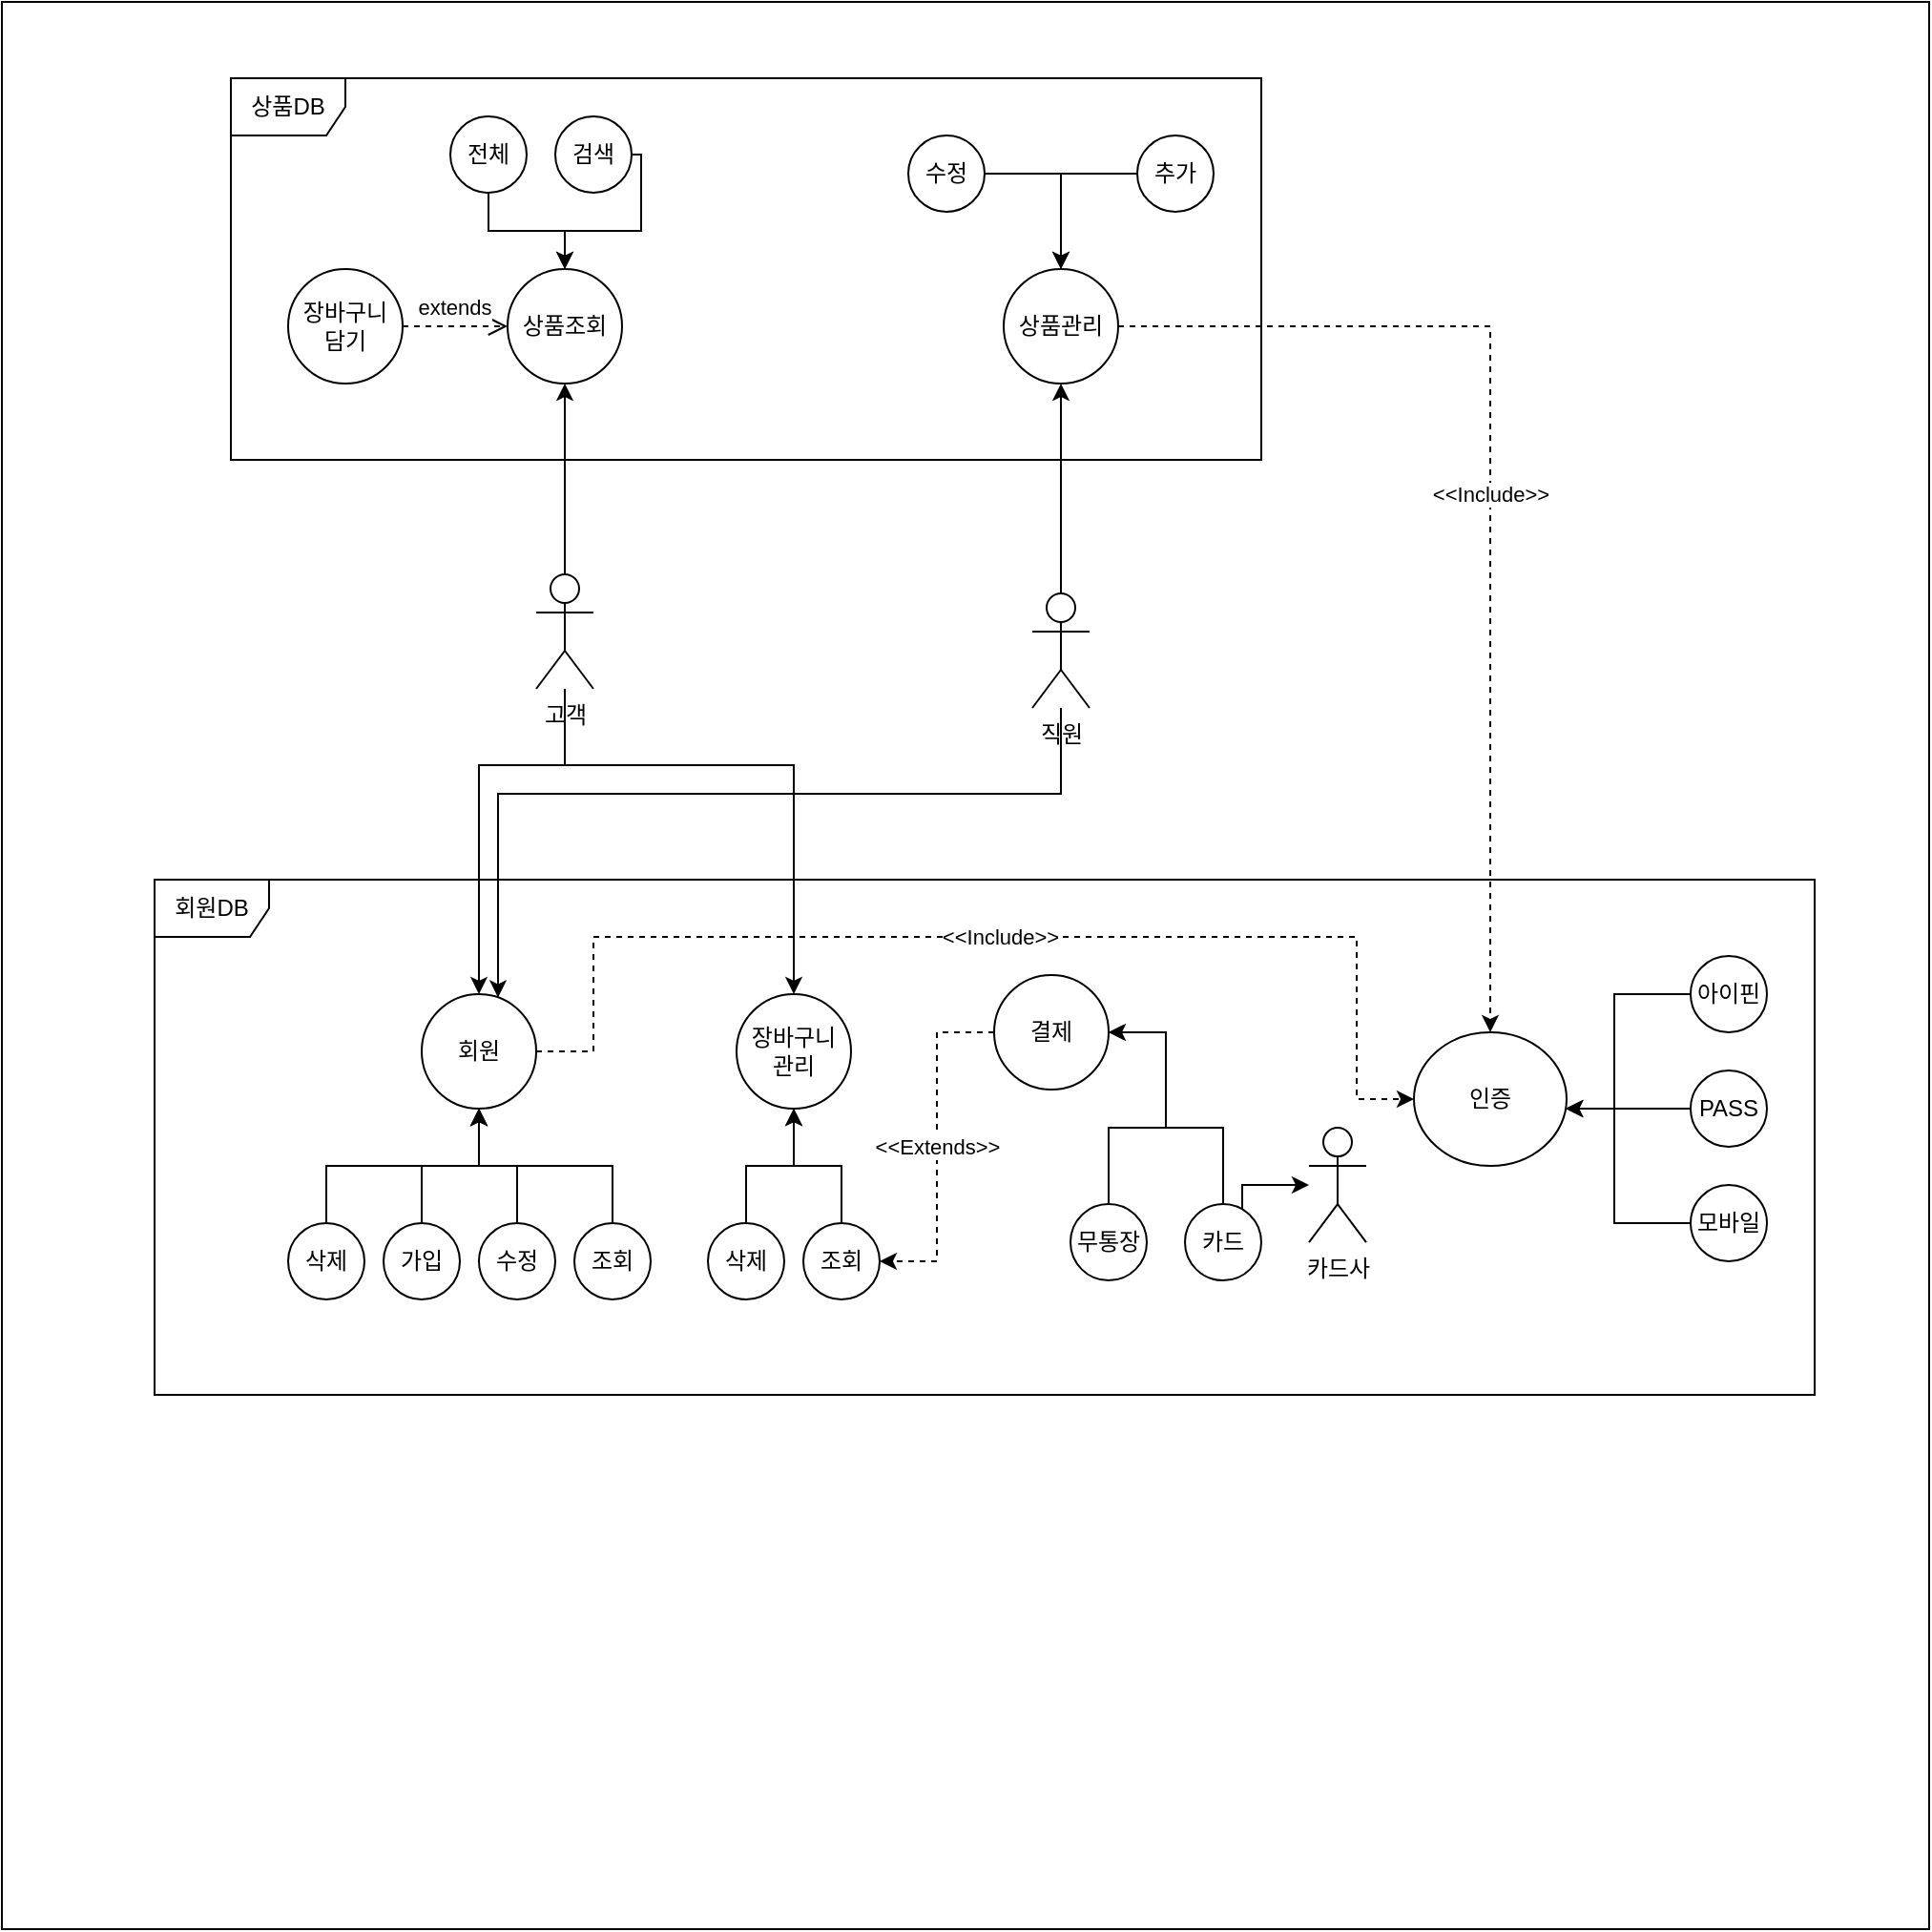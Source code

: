 <mxfile version="15.5.4" type="embed" pages="5"><diagram id="hvb5-evO5CEhQdUVUnic" name="USEcase "><mxGraphModel dx="1227" dy="5560" grid="1" gridSize="10" guides="1" tooltips="1" connect="1" arrows="1" fold="1" page="1" pageScale="1" pageWidth="3300" pageHeight="4681" math="0" shadow="0"><root><mxCell id="0"/><mxCell id="1" parent="0"/><mxCell id="cM7lnOa8xKsac278n9ST-1" value="" style="whiteSpace=wrap;html=1;aspect=fixed;" parent="1" vertex="1"><mxGeometry x="530" y="-10" width="1010" height="1010" as="geometry"/></mxCell><mxCell id="SN7ESuGg-9dV5CbwiE7h-20" value="상품DB" style="shape=umlFrame;whiteSpace=wrap;html=1;" parent="1" vertex="1"><mxGeometry x="650" y="30" width="540" height="200" as="geometry"/></mxCell><mxCell id="SN7ESuGg-9dV5CbwiE7h-22" value="회원DB" style="shape=umlFrame;whiteSpace=wrap;html=1;" parent="1" vertex="1"><mxGeometry x="610" y="450" width="870" height="270" as="geometry"/></mxCell><mxCell id="Kv26vEHC08VBiixHVHI5-12" style="rounded=0;orthogonalLoop=1;jettySize=auto;html=1;edgeStyle=orthogonalEdgeStyle;" parent="1" source="Kv26vEHC08VBiixHVHI5-2" target="Kv26vEHC08VBiixHVHI5-6" edge="1"><mxGeometry relative="1" as="geometry"><Array as="points"><mxPoint x="1085" y="210"/><mxPoint x="1085" y="210"/></Array></mxGeometry></mxCell><mxCell id="Kv26vEHC08VBiixHVHI5-13" style="edgeStyle=orthogonalEdgeStyle;rounded=0;orthogonalLoop=1;jettySize=auto;html=1;" parent="1" source="Kv26vEHC08VBiixHVHI5-2" target="Kv26vEHC08VBiixHVHI5-7" edge="1"><mxGeometry relative="1" as="geometry"><Array as="points"><mxPoint x="790" y="405"/></Array><mxPoint x="887.107" y="565.053" as="targetPoint"/></mxGeometry></mxCell><mxCell id="Kv26vEHC08VBiixHVHI5-2" value="직원" style="shape=umlActor;verticalLabelPosition=bottom;verticalAlign=top;html=1;" parent="1" vertex="1"><mxGeometry x="1070" y="300" width="30" height="60" as="geometry"/></mxCell><mxCell id="Kv26vEHC08VBiixHVHI5-14" style="edgeStyle=orthogonalEdgeStyle;rounded=0;orthogonalLoop=1;jettySize=auto;html=1;" parent="1" source="Kv26vEHC08VBiixHVHI5-3" target="Kv26vEHC08VBiixHVHI5-8" edge="1"><mxGeometry relative="1" as="geometry"><Array as="points"><mxPoint x="825" y="210"/><mxPoint x="825" y="210"/></Array></mxGeometry></mxCell><mxCell id="Kv26vEHC08VBiixHVHI5-15" style="edgeStyle=orthogonalEdgeStyle;rounded=0;orthogonalLoop=1;jettySize=auto;html=1;" parent="1" source="Kv26vEHC08VBiixHVHI5-3" target="Kv26vEHC08VBiixHVHI5-7" edge="1"><mxGeometry relative="1" as="geometry"><Array as="points"><mxPoint x="825" y="390"/><mxPoint x="780" y="390"/></Array></mxGeometry></mxCell><mxCell id="Kv26vEHC08VBiixHVHI5-3" value="고객" style="shape=umlActor;verticalLabelPosition=bottom;verticalAlign=top;html=1;" parent="1" vertex="1"><mxGeometry x="810" y="290" width="30" height="60" as="geometry"/></mxCell><mxCell id="JjDydGUEUOhYbfb6GzUT-12" value="&amp;lt;&amp;lt;Include&amp;gt;&amp;gt;" style="edgeStyle=orthogonalEdgeStyle;rounded=0;orthogonalLoop=1;jettySize=auto;html=1;dashed=1;" parent="1" source="Kv26vEHC08VBiixHVHI5-6" target="Kv26vEHC08VBiixHVHI5-9" edge="1"><mxGeometry relative="1" as="geometry"/></mxCell><mxCell id="Kv26vEHC08VBiixHVHI5-6" value="상품관리" style="ellipse;whiteSpace=wrap;html=1;" parent="1" vertex="1"><mxGeometry x="1055" y="130" width="60" height="60" as="geometry"/></mxCell><mxCell id="JjDydGUEUOhYbfb6GzUT-13" value="&amp;lt;&amp;lt;Include&amp;gt;&amp;gt;" style="edgeStyle=orthogonalEdgeStyle;rounded=0;orthogonalLoop=1;jettySize=auto;html=1;dashed=1;" parent="1" source="Kv26vEHC08VBiixHVHI5-7" target="Kv26vEHC08VBiixHVHI5-9" edge="1"><mxGeometry relative="1" as="geometry"><Array as="points"><mxPoint x="840" y="540"/><mxPoint x="840" y="480"/><mxPoint x="1240" y="480"/><mxPoint x="1240" y="565"/></Array></mxGeometry></mxCell><mxCell id="Kv26vEHC08VBiixHVHI5-7" value="회원&lt;br&gt;" style="ellipse;whiteSpace=wrap;html=1;" parent="1" vertex="1"><mxGeometry x="750" y="510" width="60" height="60" as="geometry"/></mxCell><mxCell id="Kv26vEHC08VBiixHVHI5-8" value="상품조회" style="ellipse;whiteSpace=wrap;html=1;" parent="1" vertex="1"><mxGeometry x="795" y="130" width="60" height="60" as="geometry"/></mxCell><mxCell id="Kv26vEHC08VBiixHVHI5-9" value="인증" style="ellipse;whiteSpace=wrap;html=1;" parent="1" vertex="1"><mxGeometry x="1270" y="530" width="80" height="70" as="geometry"/></mxCell><mxCell id="JjDydGUEUOhYbfb6GzUT-10" value="&amp;lt;&amp;lt;Extends&amp;gt;&amp;gt;" style="edgeStyle=orthogonalEdgeStyle;rounded=0;orthogonalLoop=1;jettySize=auto;html=1;entryX=1;entryY=0.5;entryDx=0;entryDy=0;dashed=1;" parent="1" source="Kv26vEHC08VBiixHVHI5-10" target="Kv26vEHC08VBiixHVHI5-67" edge="1"><mxGeometry relative="1" as="geometry"/></mxCell><mxCell id="Kv26vEHC08VBiixHVHI5-10" value="결제" style="ellipse;whiteSpace=wrap;html=1;" parent="1" vertex="1"><mxGeometry x="1050" y="500" width="60" height="60" as="geometry"/></mxCell><mxCell id="Kv26vEHC08VBiixHVHI5-11" value="장바구니 담기" style="ellipse;whiteSpace=wrap;html=1;rotation=0;" parent="1" vertex="1"><mxGeometry x="680" y="130" width="60" height="60" as="geometry"/></mxCell><mxCell id="Kv26vEHC08VBiixHVHI5-30" style="edgeStyle=orthogonalEdgeStyle;rounded=0;orthogonalLoop=1;jettySize=auto;html=1;" parent="1" source="Kv26vEHC08VBiixHVHI5-28" target="Kv26vEHC08VBiixHVHI5-8" edge="1"><mxGeometry relative="1" as="geometry"><Array as="points"><mxPoint x="785" y="110"/><mxPoint x="825" y="110"/></Array></mxGeometry></mxCell><mxCell id="Kv26vEHC08VBiixHVHI5-28" value="전체" style="ellipse;whiteSpace=wrap;html=1;" parent="1" vertex="1"><mxGeometry x="765" y="50" width="40" height="40" as="geometry"/></mxCell><mxCell id="Kv26vEHC08VBiixHVHI5-31" style="edgeStyle=orthogonalEdgeStyle;rounded=0;orthogonalLoop=1;jettySize=auto;html=1;" parent="1" source="Kv26vEHC08VBiixHVHI5-29" target="Kv26vEHC08VBiixHVHI5-8" edge="1"><mxGeometry relative="1" as="geometry"><Array as="points"><mxPoint x="865" y="110"/><mxPoint x="825" y="110"/></Array></mxGeometry></mxCell><mxCell id="Kv26vEHC08VBiixHVHI5-29" value="검색" style="ellipse;whiteSpace=wrap;html=1;" parent="1" vertex="1"><mxGeometry x="820" y="50" width="40" height="40" as="geometry"/></mxCell><mxCell id="Kv26vEHC08VBiixHVHI5-35" style="edgeStyle=orthogonalEdgeStyle;rounded=0;orthogonalLoop=1;jettySize=auto;html=1;" parent="1" source="Kv26vEHC08VBiixHVHI5-32" target="Kv26vEHC08VBiixHVHI5-6" edge="1"><mxGeometry relative="1" as="geometry"/></mxCell><mxCell id="Kv26vEHC08VBiixHVHI5-32" value="추가" style="ellipse;whiteSpace=wrap;html=1;" parent="1" vertex="1"><mxGeometry x="1125" y="60" width="40" height="40" as="geometry"/></mxCell><mxCell id="Kv26vEHC08VBiixHVHI5-34" style="edgeStyle=orthogonalEdgeStyle;rounded=0;orthogonalLoop=1;jettySize=auto;html=1;" parent="1" source="Kv26vEHC08VBiixHVHI5-33" target="Kv26vEHC08VBiixHVHI5-6" edge="1"><mxGeometry relative="1" as="geometry"><Array as="points"><mxPoint x="1085" y="80"/></Array></mxGeometry></mxCell><mxCell id="Kv26vEHC08VBiixHVHI5-33" value="수정" style="ellipse;whiteSpace=wrap;html=1;" parent="1" vertex="1"><mxGeometry x="1005" y="60" width="40" height="40" as="geometry"/></mxCell><mxCell id="Kv26vEHC08VBiixHVHI5-37" style="edgeStyle=orthogonalEdgeStyle;rounded=0;orthogonalLoop=1;jettySize=auto;html=1;" parent="1" source="Kv26vEHC08VBiixHVHI5-36" target="Kv26vEHC08VBiixHVHI5-7" edge="1"><mxGeometry relative="1" as="geometry"/></mxCell><mxCell id="Kv26vEHC08VBiixHVHI5-36" value="가입" style="ellipse;whiteSpace=wrap;html=1;" parent="1" vertex="1"><mxGeometry x="730" y="630" width="40" height="40" as="geometry"/></mxCell><mxCell id="Kv26vEHC08VBiixHVHI5-39" style="edgeStyle=orthogonalEdgeStyle;rounded=0;orthogonalLoop=1;jettySize=auto;html=1;" parent="1" source="Kv26vEHC08VBiixHVHI5-38" target="Kv26vEHC08VBiixHVHI5-7" edge="1"><mxGeometry relative="1" as="geometry"/></mxCell><mxCell id="Kv26vEHC08VBiixHVHI5-38" value="수정" style="ellipse;whiteSpace=wrap;html=1;" parent="1" vertex="1"><mxGeometry x="780" y="630" width="40" height="40" as="geometry"/></mxCell><mxCell id="Kv26vEHC08VBiixHVHI5-41" style="edgeStyle=orthogonalEdgeStyle;rounded=0;orthogonalLoop=1;jettySize=auto;html=1;" parent="1" source="Kv26vEHC08VBiixHVHI5-40" target="Kv26vEHC08VBiixHVHI5-7" edge="1"><mxGeometry relative="1" as="geometry"><Array as="points"><mxPoint x="850" y="600"/><mxPoint x="780" y="600"/></Array></mxGeometry></mxCell><mxCell id="Kv26vEHC08VBiixHVHI5-40" value="조회" style="ellipse;whiteSpace=wrap;html=1;" parent="1" vertex="1"><mxGeometry x="830" y="630" width="40" height="40" as="geometry"/></mxCell><mxCell id="gFiut0iDrLe7WYOQsWxN-4" style="edgeStyle=orthogonalEdgeStyle;rounded=0;orthogonalLoop=1;jettySize=auto;html=1;" parent="1" source="Kv26vEHC08VBiixHVHI5-45" target="Kv26vEHC08VBiixHVHI5-7" edge="1"><mxGeometry relative="1" as="geometry"><Array as="points"><mxPoint x="700" y="600"/><mxPoint x="780" y="600"/></Array></mxGeometry></mxCell><mxCell id="Kv26vEHC08VBiixHVHI5-45" value="삭제" style="ellipse;whiteSpace=wrap;html=1;" parent="1" vertex="1"><mxGeometry x="680" y="630" width="40" height="40" as="geometry"/></mxCell><mxCell id="JjDydGUEUOhYbfb6GzUT-4" style="edgeStyle=orthogonalEdgeStyle;rounded=0;orthogonalLoop=1;jettySize=auto;html=1;" parent="1" source="Kv26vEHC08VBiixHVHI5-55" target="Kv26vEHC08VBiixHVHI5-9" edge="1"><mxGeometry relative="1" as="geometry"><Array as="points"><mxPoint x="1355" y="570"/><mxPoint x="1355" y="570"/></Array></mxGeometry></mxCell><mxCell id="Kv26vEHC08VBiixHVHI5-55" value="PASS" style="ellipse;whiteSpace=wrap;html=1;" parent="1" vertex="1"><mxGeometry x="1415" y="550" width="40" height="40" as="geometry"/></mxCell><mxCell id="JjDydGUEUOhYbfb6GzUT-7" style="edgeStyle=orthogonalEdgeStyle;rounded=0;orthogonalLoop=1;jettySize=auto;html=1;" parent="1" source="Kv26vEHC08VBiixHVHI5-56" target="Kv26vEHC08VBiixHVHI5-9" edge="1"><mxGeometry relative="1" as="geometry"><Array as="points"><mxPoint x="1375" y="630"/><mxPoint x="1375" y="570"/></Array></mxGeometry></mxCell><mxCell id="Kv26vEHC08VBiixHVHI5-56" value="모바일" style="ellipse;whiteSpace=wrap;html=1;direction=south;" parent="1" vertex="1"><mxGeometry x="1415" y="610" width="40" height="40" as="geometry"/></mxCell><mxCell id="JjDydGUEUOhYbfb6GzUT-3" style="edgeStyle=orthogonalEdgeStyle;rounded=0;orthogonalLoop=1;jettySize=auto;html=1;" parent="1" source="Kv26vEHC08VBiixHVHI5-59" target="Kv26vEHC08VBiixHVHI5-9" edge="1"><mxGeometry relative="1" as="geometry"><Array as="points"><mxPoint x="1375" y="510"/><mxPoint x="1375" y="570"/></Array></mxGeometry></mxCell><mxCell id="Kv26vEHC08VBiixHVHI5-59" value="아이핀" style="ellipse;whiteSpace=wrap;html=1;" parent="1" vertex="1"><mxGeometry x="1415" y="490" width="40" height="40" as="geometry"/></mxCell><mxCell id="GONQGHevEgolc_Vj92QQ-3" style="edgeStyle=orthogonalEdgeStyle;rounded=0;orthogonalLoop=1;jettySize=auto;html=1;startArrow=none;startFill=0;endArrow=classic;endFill=1;" parent="1" source="Kv26vEHC08VBiixHVHI5-63" target="Kv26vEHC08VBiixHVHI5-10" edge="1"><mxGeometry relative="1" as="geometry"><Array as="points"><mxPoint x="1110" y="580"/><mxPoint x="1140" y="580"/><mxPoint x="1140" y="530"/></Array><mxPoint x="1130.0" y="529.997" as="targetPoint"/></mxGeometry></mxCell><mxCell id="Kv26vEHC08VBiixHVHI5-63" value="무통장" style="ellipse;whiteSpace=wrap;html=1;" parent="1" vertex="1"><mxGeometry x="1090" y="620.04" width="40" height="40" as="geometry"/></mxCell><mxCell id="UOlsy7yWXwOPzBkwPQhx-1" value="" style="edgeStyle=orthogonalEdgeStyle;rounded=0;orthogonalLoop=1;jettySize=auto;html=1;" parent="1" source="Kv26vEHC08VBiixHVHI5-67" target="tokyzkb4w2ci1-rdvXX9-3" edge="1"><mxGeometry relative="1" as="geometry"><Array as="points"/></mxGeometry></mxCell><mxCell id="Kv26vEHC08VBiixHVHI5-67" value="조회" style="ellipse;whiteSpace=wrap;html=1;" parent="1" vertex="1"><mxGeometry x="950" y="630" width="40" height="40" as="geometry"/></mxCell><mxCell id="tokyzkb4w2ci1-rdvXX9-2" value="extends" style="html=1;verticalAlign=bottom;endArrow=open;dashed=1;endSize=8;rounded=0;edgeStyle=orthogonalEdgeStyle;" parent="1" source="Kv26vEHC08VBiixHVHI5-11" target="Kv26vEHC08VBiixHVHI5-8" edge="1"><mxGeometry x="-0.016" y="1" relative="1" as="geometry"><mxPoint x="775" y="170" as="sourcePoint"/><mxPoint x="1315.0" y="170" as="targetPoint"/><mxPoint as="offset"/></mxGeometry></mxCell><mxCell id="tokyzkb4w2ci1-rdvXX9-3" value="장바구니&lt;br&gt;관리" style="ellipse;whiteSpace=wrap;html=1;" parent="1" vertex="1"><mxGeometry x="915" y="510" width="60" height="60" as="geometry"/></mxCell><mxCell id="tokyzkb4w2ci1-rdvXX9-9" value="카드사" style="shape=umlActor;verticalLabelPosition=bottom;verticalAlign=top;html=1;" parent="1" vertex="1"><mxGeometry x="1215" y="580.04" width="30" height="60" as="geometry"/></mxCell><mxCell id="tokyzkb4w2ci1-rdvXX9-15" style="edgeStyle=orthogonalEdgeStyle;rounded=0;orthogonalLoop=1;jettySize=auto;html=1;" parent="1" source="Kv26vEHC08VBiixHVHI5-3" target="tokyzkb4w2ci1-rdvXX9-3" edge="1"><mxGeometry relative="1" as="geometry"><mxPoint x="950" y="320" as="sourcePoint"/><mxPoint x="649.676" y="292.066" as="targetPoint"/><Array as="points"><mxPoint x="825" y="390"/><mxPoint x="945" y="390"/></Array></mxGeometry></mxCell><mxCell id="JjDydGUEUOhYbfb6GzUT-8" style="edgeStyle=orthogonalEdgeStyle;rounded=0;orthogonalLoop=1;jettySize=auto;html=1;" parent="1" source="UOlsy7yWXwOPzBkwPQhx-2" target="tokyzkb4w2ci1-rdvXX9-3" edge="1"><mxGeometry relative="1" as="geometry"/></mxCell><mxCell id="UOlsy7yWXwOPzBkwPQhx-2" value="삭제" style="ellipse;whiteSpace=wrap;html=1;" parent="1" vertex="1"><mxGeometry x="900" y="630" width="40" height="40" as="geometry"/></mxCell><mxCell id="Kv26vEHC08VBiixHVHI5-62" value="카드" style="ellipse;whiteSpace=wrap;html=1;" parent="1" vertex="1"><mxGeometry x="1150" y="620.04" width="40" height="40" as="geometry"/></mxCell><mxCell id="UOlsy7yWXwOPzBkwPQhx-5" value="" style="edgeStyle=orthogonalEdgeStyle;rounded=0;orthogonalLoop=1;jettySize=auto;html=1;endArrow=none;startArrow=open;startFill=0;" parent="1" source="Kv26vEHC08VBiixHVHI5-10" target="Kv26vEHC08VBiixHVHI5-62" edge="1"><mxGeometry relative="1" as="geometry"><mxPoint x="1130.0" y="529.997" as="sourcePoint"/><mxPoint x="1000" y="580.04" as="targetPoint"/><Array as="points"><mxPoint x="1140" y="530"/><mxPoint x="1140" y="580"/><mxPoint x="1170" y="580"/></Array></mxGeometry></mxCell><mxCell id="UOlsy7yWXwOPzBkwPQhx-6" style="edgeStyle=orthogonalEdgeStyle;rounded=0;orthogonalLoop=1;jettySize=auto;html=1;" parent="1" source="Kv26vEHC08VBiixHVHI5-62" target="tokyzkb4w2ci1-rdvXX9-9" edge="1"><mxGeometry relative="1" as="geometry"><mxPoint x="1003" y="665" as="sourcePoint"/><mxPoint x="1067" y="717" as="targetPoint"/><Array as="points"><mxPoint x="1180" y="640"/><mxPoint x="1180" y="610"/></Array></mxGeometry></mxCell></root></mxGraphModel></diagram><diagram id="bULfts8UCHqkT_8KDw2p" name="Class"><mxGraphModel dx="1718" dy="5911" grid="1" gridSize="10" guides="1" tooltips="1" connect="1" arrows="1" fold="1" page="1" pageScale="1" pageWidth="3300" pageHeight="4681" math="0" shadow="0"><root><mxCell id="0"/><mxCell id="1" parent="0"/><mxCell id="kpzuKjSK_2eZPfflm1Hq-1" value="" style="rounded=0;whiteSpace=wrap;html=1;" vertex="1" parent="1"><mxGeometry x="480" y="-110" width="660" height="470" as="geometry"/></mxCell><mxCell id="kpzuKjSK_2eZPfflm1Hq-2" value="" style="rounded=0;whiteSpace=wrap;html=1;" vertex="1" parent="1"><mxGeometry x="430" y="590" width="1080" height="510" as="geometry"/></mxCell><mxCell id="kpzuKjSK_2eZPfflm1Hq-3" value="상품목록: 상품 조회" style="shape=table;startSize=30;container=1;collapsible=1;childLayout=tableLayout;fixedRows=1;rowLines=0;fontStyle=1;align=center;resizeLast=1;" vertex="1" parent="1"><mxGeometry x="610" y="20" width="180" height="150" as="geometry"/></mxCell><mxCell id="kpzuKjSK_2eZPfflm1Hq-4" value="" style="shape=tableRow;horizontal=0;startSize=0;swimlaneHead=0;swimlaneBody=0;fillColor=none;collapsible=0;dropTarget=0;points=[[0,0.5],[1,0.5]];portConstraint=eastwest;top=0;left=0;right=0;bottom=1;" vertex="1" parent="kpzuKjSK_2eZPfflm1Hq-3"><mxGeometry y="30" width="180" height="30" as="geometry"/></mxCell><mxCell id="kpzuKjSK_2eZPfflm1Hq-5" value="PK" style="shape=partialRectangle;connectable=0;fillColor=none;top=0;left=0;bottom=0;right=0;fontStyle=1;overflow=hidden;" vertex="1" parent="kpzuKjSK_2eZPfflm1Hq-4"><mxGeometry width="30" height="30" as="geometry"><mxRectangle width="30" height="30" as="alternateBounds"/></mxGeometry></mxCell><mxCell id="kpzuKjSK_2eZPfflm1Hq-6" value="외래키 : 상품코드" style="shape=partialRectangle;connectable=0;fillColor=none;top=0;left=0;bottom=0;right=0;align=left;spacingLeft=6;fontStyle=5;overflow=hidden;" vertex="1" parent="kpzuKjSK_2eZPfflm1Hq-4"><mxGeometry x="30" width="150" height="30" as="geometry"><mxRectangle width="150" height="30" as="alternateBounds"/></mxGeometry></mxCell><mxCell id="kpzuKjSK_2eZPfflm1Hq-7" value="" style="shape=tableRow;horizontal=0;startSize=0;swimlaneHead=0;swimlaneBody=0;fillColor=none;collapsible=0;dropTarget=0;points=[[0,0.5],[1,0.5]];portConstraint=eastwest;top=0;left=0;right=0;bottom=0;" vertex="1" parent="kpzuKjSK_2eZPfflm1Hq-3"><mxGeometry y="60" width="180" height="30" as="geometry"/></mxCell><mxCell id="kpzuKjSK_2eZPfflm1Hq-8" value="" style="shape=partialRectangle;connectable=0;fillColor=none;top=0;left=0;bottom=0;right=0;editable=1;overflow=hidden;" vertex="1" parent="kpzuKjSK_2eZPfflm1Hq-7"><mxGeometry width="30" height="30" as="geometry"><mxRectangle width="30" height="30" as="alternateBounds"/></mxGeometry></mxCell><mxCell id="kpzuKjSK_2eZPfflm1Hq-9" value="상품이름 : String : 외" style="shape=partialRectangle;connectable=0;fillColor=none;top=0;left=0;bottom=0;right=0;align=left;spacingLeft=6;overflow=hidden;" vertex="1" parent="kpzuKjSK_2eZPfflm1Hq-7"><mxGeometry x="30" width="150" height="30" as="geometry"><mxRectangle width="150" height="30" as="alternateBounds"/></mxGeometry></mxCell><mxCell id="kpzuKjSK_2eZPfflm1Hq-10" value="" style="shape=tableRow;horizontal=0;startSize=0;swimlaneHead=0;swimlaneBody=0;fillColor=none;collapsible=0;dropTarget=0;points=[[0,0.5],[1,0.5]];portConstraint=eastwest;top=0;left=0;right=0;bottom=0;" vertex="1" parent="kpzuKjSK_2eZPfflm1Hq-3"><mxGeometry y="90" width="180" height="30" as="geometry"/></mxCell><mxCell id="kpzuKjSK_2eZPfflm1Hq-11" value="" style="shape=partialRectangle;connectable=0;fillColor=none;top=0;left=0;bottom=0;right=0;editable=1;overflow=hidden;" vertex="1" parent="kpzuKjSK_2eZPfflm1Hq-10"><mxGeometry width="30" height="30" as="geometry"><mxRectangle width="30" height="30" as="alternateBounds"/></mxGeometry></mxCell><mxCell id="kpzuKjSK_2eZPfflm1Hq-12" value="상품 수량 : int : 외" style="shape=partialRectangle;connectable=0;fillColor=none;top=0;left=0;bottom=0;right=0;align=left;spacingLeft=6;overflow=hidden;" vertex="1" parent="kpzuKjSK_2eZPfflm1Hq-10"><mxGeometry x="30" width="150" height="30" as="geometry"><mxRectangle width="150" height="30" as="alternateBounds"/></mxGeometry></mxCell><mxCell id="kpzuKjSK_2eZPfflm1Hq-13" value="" style="shape=tableRow;horizontal=0;startSize=0;swimlaneHead=0;swimlaneBody=0;fillColor=none;collapsible=0;dropTarget=0;points=[[0,0.5],[1,0.5]];portConstraint=eastwest;top=0;left=0;right=0;bottom=0;" vertex="1" parent="kpzuKjSK_2eZPfflm1Hq-3"><mxGeometry y="120" width="180" height="30" as="geometry"/></mxCell><mxCell id="kpzuKjSK_2eZPfflm1Hq-14" value="" style="shape=partialRectangle;connectable=0;fillColor=none;top=0;left=0;bottom=0;right=0;editable=1;overflow=hidden;" vertex="1" parent="kpzuKjSK_2eZPfflm1Hq-13"><mxGeometry width="30" height="30" as="geometry"><mxRectangle width="30" height="30" as="alternateBounds"/></mxGeometry></mxCell><mxCell id="kpzuKjSK_2eZPfflm1Hq-15" value="상품 가격 : int 외" style="shape=partialRectangle;connectable=0;fillColor=none;top=0;left=0;bottom=0;right=0;align=left;spacingLeft=6;overflow=hidden;" vertex="1" parent="kpzuKjSK_2eZPfflm1Hq-13"><mxGeometry x="30" width="150" height="30" as="geometry"><mxRectangle width="150" height="30" as="alternateBounds"/></mxGeometry></mxCell><mxCell id="kpzuKjSK_2eZPfflm1Hq-16" value="상품 관리" style="shape=table;startSize=30;container=1;collapsible=1;childLayout=tableLayout;fixedRows=1;rowLines=0;fontStyle=1;align=center;resizeLast=1;" vertex="1" parent="1"><mxGeometry x="840" y="20" width="180" height="180" as="geometry"/></mxCell><mxCell id="kpzuKjSK_2eZPfflm1Hq-17" value="" style="shape=tableRow;horizontal=0;startSize=0;swimlaneHead=0;swimlaneBody=0;fillColor=none;collapsible=0;dropTarget=0;points=[[0,0.5],[1,0.5]];portConstraint=eastwest;top=0;left=0;right=0;bottom=1;" vertex="1" parent="kpzuKjSK_2eZPfflm1Hq-16"><mxGeometry y="30" width="180" height="30" as="geometry"/></mxCell><mxCell id="kpzuKjSK_2eZPfflm1Hq-18" value="PK" style="shape=partialRectangle;connectable=0;fillColor=none;top=0;left=0;bottom=0;right=0;fontStyle=1;overflow=hidden;" vertex="1" parent="kpzuKjSK_2eZPfflm1Hq-17"><mxGeometry width="30" height="30" as="geometry"><mxRectangle width="30" height="30" as="alternateBounds"/></mxGeometry></mxCell><mxCell id="kpzuKjSK_2eZPfflm1Hq-19" value="상품코드 " style="shape=partialRectangle;connectable=0;fillColor=none;top=0;left=0;bottom=0;right=0;align=left;spacingLeft=6;fontStyle=5;overflow=hidden;" vertex="1" parent="kpzuKjSK_2eZPfflm1Hq-17"><mxGeometry x="30" width="150" height="30" as="geometry"><mxRectangle width="150" height="30" as="alternateBounds"/></mxGeometry></mxCell><mxCell id="kpzuKjSK_2eZPfflm1Hq-20" value="" style="shape=tableRow;horizontal=0;startSize=0;swimlaneHead=0;swimlaneBody=0;fillColor=none;collapsible=0;dropTarget=0;points=[[0,0.5],[1,0.5]];portConstraint=eastwest;top=0;left=0;right=0;bottom=0;" vertex="1" parent="kpzuKjSK_2eZPfflm1Hq-16"><mxGeometry y="60" width="180" height="30" as="geometry"/></mxCell><mxCell id="kpzuKjSK_2eZPfflm1Hq-21" value="" style="shape=partialRectangle;connectable=0;fillColor=none;top=0;left=0;bottom=0;right=0;editable=1;overflow=hidden;" vertex="1" parent="kpzuKjSK_2eZPfflm1Hq-20"><mxGeometry width="30" height="30" as="geometry"><mxRectangle width="30" height="30" as="alternateBounds"/></mxGeometry></mxCell><mxCell id="kpzuKjSK_2eZPfflm1Hq-22" value="상품 이름 : St" style="shape=partialRectangle;connectable=0;fillColor=none;top=0;left=0;bottom=0;right=0;align=left;spacingLeft=6;overflow=hidden;" vertex="1" parent="kpzuKjSK_2eZPfflm1Hq-20"><mxGeometry x="30" width="150" height="30" as="geometry"><mxRectangle width="150" height="30" as="alternateBounds"/></mxGeometry></mxCell><mxCell id="kpzuKjSK_2eZPfflm1Hq-23" value="" style="shape=tableRow;horizontal=0;startSize=0;swimlaneHead=0;swimlaneBody=0;fillColor=none;collapsible=0;dropTarget=0;points=[[0,0.5],[1,0.5]];portConstraint=eastwest;top=0;left=0;right=0;bottom=0;" vertex="1" parent="kpzuKjSK_2eZPfflm1Hq-16"><mxGeometry y="90" width="180" height="30" as="geometry"/></mxCell><mxCell id="kpzuKjSK_2eZPfflm1Hq-24" value="" style="shape=partialRectangle;connectable=0;fillColor=none;top=0;left=0;bottom=0;right=0;editable=1;overflow=hidden;" vertex="1" parent="kpzuKjSK_2eZPfflm1Hq-23"><mxGeometry width="30" height="30" as="geometry"><mxRectangle width="30" height="30" as="alternateBounds"/></mxGeometry></mxCell><mxCell id="kpzuKjSK_2eZPfflm1Hq-25" value="상품 수량 : int" style="shape=partialRectangle;connectable=0;fillColor=none;top=0;left=0;bottom=0;right=0;align=left;spacingLeft=6;overflow=hidden;" vertex="1" parent="kpzuKjSK_2eZPfflm1Hq-23"><mxGeometry x="30" width="150" height="30" as="geometry"><mxRectangle width="150" height="30" as="alternateBounds"/></mxGeometry></mxCell><mxCell id="kpzuKjSK_2eZPfflm1Hq-26" value="" style="shape=tableRow;horizontal=0;startSize=0;swimlaneHead=0;swimlaneBody=0;fillColor=none;collapsible=0;dropTarget=0;points=[[0,0.5],[1,0.5]];portConstraint=eastwest;top=0;left=0;right=0;bottom=0;" vertex="1" parent="kpzuKjSK_2eZPfflm1Hq-16"><mxGeometry y="120" width="180" height="30" as="geometry"/></mxCell><mxCell id="kpzuKjSK_2eZPfflm1Hq-27" value="" style="shape=partialRectangle;connectable=0;fillColor=none;top=0;left=0;bottom=0;right=0;editable=1;overflow=hidden;" vertex="1" parent="kpzuKjSK_2eZPfflm1Hq-26"><mxGeometry width="30" height="30" as="geometry"><mxRectangle width="30" height="30" as="alternateBounds"/></mxGeometry></mxCell><mxCell id="kpzuKjSK_2eZPfflm1Hq-28" value="상품 가격 : int" style="shape=partialRectangle;connectable=0;fillColor=none;top=0;left=0;bottom=0;right=0;align=left;spacingLeft=6;overflow=hidden;" vertex="1" parent="kpzuKjSK_2eZPfflm1Hq-26"><mxGeometry x="30" width="150" height="30" as="geometry"><mxRectangle width="150" height="30" as="alternateBounds"/></mxGeometry></mxCell><mxCell id="kpzuKjSK_2eZPfflm1Hq-29" value="" style="shape=tableRow;horizontal=0;startSize=0;swimlaneHead=0;swimlaneBody=0;fillColor=none;collapsible=0;dropTarget=0;points=[[0,0.5],[1,0.5]];portConstraint=eastwest;top=0;left=0;right=0;bottom=0;" vertex="1" parent="kpzuKjSK_2eZPfflm1Hq-16"><mxGeometry y="150" width="180" height="30" as="geometry"/></mxCell><mxCell id="kpzuKjSK_2eZPfflm1Hq-30" value="" style="shape=partialRectangle;connectable=0;fillColor=none;top=0;left=0;bottom=0;right=0;editable=1;overflow=hidden;" vertex="1" parent="kpzuKjSK_2eZPfflm1Hq-29"><mxGeometry width="30" height="30" as="geometry"><mxRectangle width="30" height="30" as="alternateBounds"/></mxGeometry></mxCell><mxCell id="kpzuKjSK_2eZPfflm1Hq-31" value="권한(관리자) : 외" style="shape=partialRectangle;connectable=0;fillColor=none;top=0;left=0;bottom=0;right=0;align=left;spacingLeft=6;overflow=hidden;" vertex="1" parent="kpzuKjSK_2eZPfflm1Hq-29"><mxGeometry x="30" width="150" height="30" as="geometry"><mxRectangle width="150" height="30" as="alternateBounds"/></mxGeometry></mxCell><mxCell id="kpzuKjSK_2eZPfflm1Hq-32" value="회원(직원)" style="shape=table;startSize=30;container=1;collapsible=1;childLayout=tableLayout;fixedRows=1;rowLines=0;fontStyle=1;align=center;resizeLast=1;" vertex="1" parent="1"><mxGeometry x="490" y="720" width="180" height="270" as="geometry"/></mxCell><mxCell id="kpzuKjSK_2eZPfflm1Hq-33" value="" style="shape=tableRow;horizontal=0;startSize=0;swimlaneHead=0;swimlaneBody=0;fillColor=none;collapsible=0;dropTarget=0;points=[[0,0.5],[1,0.5]];portConstraint=eastwest;top=0;left=0;right=0;bottom=1;" vertex="1" parent="kpzuKjSK_2eZPfflm1Hq-32"><mxGeometry y="30" width="180" height="30" as="geometry"/></mxCell><mxCell id="kpzuKjSK_2eZPfflm1Hq-34" value="PK" style="shape=partialRectangle;connectable=0;fillColor=none;top=0;left=0;bottom=0;right=0;fontStyle=1;overflow=hidden;" vertex="1" parent="kpzuKjSK_2eZPfflm1Hq-33"><mxGeometry width="30" height="30" as="geometry"><mxRectangle width="30" height="30" as="alternateBounds"/></mxGeometry></mxCell><mxCell id="kpzuKjSK_2eZPfflm1Hq-35" value="아이디(이메일) : St" style="shape=partialRectangle;connectable=0;fillColor=none;top=0;left=0;bottom=0;right=0;align=left;spacingLeft=6;fontStyle=5;overflow=hidden;" vertex="1" parent="kpzuKjSK_2eZPfflm1Hq-33"><mxGeometry x="30" width="150" height="30" as="geometry"><mxRectangle width="150" height="30" as="alternateBounds"/></mxGeometry></mxCell><mxCell id="kpzuKjSK_2eZPfflm1Hq-36" value="" style="shape=tableRow;horizontal=0;startSize=0;swimlaneHead=0;swimlaneBody=0;fillColor=none;collapsible=0;dropTarget=0;points=[[0,0.5],[1,0.5]];portConstraint=eastwest;top=0;left=0;right=0;bottom=0;" vertex="1" parent="kpzuKjSK_2eZPfflm1Hq-32"><mxGeometry y="60" width="180" height="30" as="geometry"/></mxCell><mxCell id="kpzuKjSK_2eZPfflm1Hq-37" value="" style="shape=partialRectangle;connectable=0;fillColor=none;top=0;left=0;bottom=0;right=0;editable=1;overflow=hidden;" vertex="1" parent="kpzuKjSK_2eZPfflm1Hq-36"><mxGeometry width="30" height="30" as="geometry"><mxRectangle width="30" height="30" as="alternateBounds"/></mxGeometry></mxCell><mxCell id="kpzuKjSK_2eZPfflm1Hq-38" value="비밀번호 : St" style="shape=partialRectangle;connectable=0;fillColor=none;top=0;left=0;bottom=0;right=0;align=left;spacingLeft=6;overflow=hidden;" vertex="1" parent="kpzuKjSK_2eZPfflm1Hq-36"><mxGeometry x="30" width="150" height="30" as="geometry"><mxRectangle width="150" height="30" as="alternateBounds"/></mxGeometry></mxCell><mxCell id="kpzuKjSK_2eZPfflm1Hq-39" value="" style="shape=tableRow;horizontal=0;startSize=0;swimlaneHead=0;swimlaneBody=0;fillColor=none;collapsible=0;dropTarget=0;points=[[0,0.5],[1,0.5]];portConstraint=eastwest;top=0;left=0;right=0;bottom=0;" vertex="1" parent="kpzuKjSK_2eZPfflm1Hq-32"><mxGeometry y="90" width="180" height="30" as="geometry"/></mxCell><mxCell id="kpzuKjSK_2eZPfflm1Hq-40" value="" style="shape=partialRectangle;connectable=0;fillColor=none;top=0;left=0;bottom=0;right=0;editable=1;overflow=hidden;" vertex="1" parent="kpzuKjSK_2eZPfflm1Hq-39"><mxGeometry width="30" height="30" as="geometry"><mxRectangle width="30" height="30" as="alternateBounds"/></mxGeometry></mxCell><mxCell id="kpzuKjSK_2eZPfflm1Hq-41" value="이름 : St" style="shape=partialRectangle;connectable=0;fillColor=none;top=0;left=0;bottom=0;right=0;align=left;spacingLeft=6;overflow=hidden;" vertex="1" parent="kpzuKjSK_2eZPfflm1Hq-39"><mxGeometry x="30" width="150" height="30" as="geometry"><mxRectangle width="150" height="30" as="alternateBounds"/></mxGeometry></mxCell><mxCell id="kpzuKjSK_2eZPfflm1Hq-42" value="" style="shape=tableRow;horizontal=0;startSize=0;swimlaneHead=0;swimlaneBody=0;fillColor=none;collapsible=0;dropTarget=0;points=[[0,0.5],[1,0.5]];portConstraint=eastwest;top=0;left=0;right=0;bottom=0;" vertex="1" parent="kpzuKjSK_2eZPfflm1Hq-32"><mxGeometry y="120" width="180" height="30" as="geometry"/></mxCell><mxCell id="kpzuKjSK_2eZPfflm1Hq-43" value="" style="shape=partialRectangle;connectable=0;fillColor=none;top=0;left=0;bottom=0;right=0;editable=1;overflow=hidden;" vertex="1" parent="kpzuKjSK_2eZPfflm1Hq-42"><mxGeometry width="30" height="30" as="geometry"><mxRectangle width="30" height="30" as="alternateBounds"/></mxGeometry></mxCell><mxCell id="kpzuKjSK_2eZPfflm1Hq-44" value="주소 : St" style="shape=partialRectangle;connectable=0;fillColor=none;top=0;left=0;bottom=0;right=0;align=left;spacingLeft=6;overflow=hidden;" vertex="1" parent="kpzuKjSK_2eZPfflm1Hq-42"><mxGeometry x="30" width="150" height="30" as="geometry"><mxRectangle width="150" height="30" as="alternateBounds"/></mxGeometry></mxCell><mxCell id="kpzuKjSK_2eZPfflm1Hq-45" value="" style="shape=tableRow;horizontal=0;startSize=0;swimlaneHead=0;swimlaneBody=0;fillColor=none;collapsible=0;dropTarget=0;points=[[0,0.5],[1,0.5]];portConstraint=eastwest;top=0;left=0;right=0;bottom=0;" vertex="1" parent="kpzuKjSK_2eZPfflm1Hq-32"><mxGeometry y="150" width="180" height="30" as="geometry"/></mxCell><mxCell id="kpzuKjSK_2eZPfflm1Hq-46" value="" style="shape=partialRectangle;connectable=0;fillColor=none;top=0;left=0;bottom=0;right=0;editable=1;overflow=hidden;" vertex="1" parent="kpzuKjSK_2eZPfflm1Hq-45"><mxGeometry width="30" height="30" as="geometry"><mxRectangle width="30" height="30" as="alternateBounds"/></mxGeometry></mxCell><mxCell id="kpzuKjSK_2eZPfflm1Hq-47" value="연락처 : St" style="shape=partialRectangle;connectable=0;fillColor=none;top=0;left=0;bottom=0;right=0;align=left;spacingLeft=6;overflow=hidden;" vertex="1" parent="kpzuKjSK_2eZPfflm1Hq-45"><mxGeometry x="30" width="150" height="30" as="geometry"><mxRectangle width="150" height="30" as="alternateBounds"/></mxGeometry></mxCell><mxCell id="kpzuKjSK_2eZPfflm1Hq-48" value="" style="shape=tableRow;horizontal=0;startSize=0;swimlaneHead=0;swimlaneBody=0;fillColor=none;collapsible=0;dropTarget=0;points=[[0,0.5],[1,0.5]];portConstraint=eastwest;top=0;left=0;right=0;bottom=0;" vertex="1" parent="kpzuKjSK_2eZPfflm1Hq-32"><mxGeometry y="180" width="180" height="30" as="geometry"/></mxCell><mxCell id="kpzuKjSK_2eZPfflm1Hq-49" value="" style="shape=partialRectangle;connectable=0;fillColor=none;top=0;left=0;bottom=0;right=0;editable=1;overflow=hidden;" vertex="1" parent="kpzuKjSK_2eZPfflm1Hq-48"><mxGeometry width="30" height="30" as="geometry"><mxRectangle width="30" height="30" as="alternateBounds"/></mxGeometry></mxCell><mxCell id="kpzuKjSK_2eZPfflm1Hq-50" value="가입 날짜 : Date" style="shape=partialRectangle;connectable=0;fillColor=none;top=0;left=0;bottom=0;right=0;align=left;spacingLeft=6;overflow=hidden;" vertex="1" parent="kpzuKjSK_2eZPfflm1Hq-48"><mxGeometry x="30" width="150" height="30" as="geometry"><mxRectangle width="150" height="30" as="alternateBounds"/></mxGeometry></mxCell><mxCell id="kpzuKjSK_2eZPfflm1Hq-51" value="" style="shape=tableRow;horizontal=0;startSize=0;swimlaneHead=0;swimlaneBody=0;fillColor=none;collapsible=0;dropTarget=0;points=[[0,0.5],[1,0.5]];portConstraint=eastwest;top=0;left=0;right=0;bottom=0;" vertex="1" parent="kpzuKjSK_2eZPfflm1Hq-32"><mxGeometry y="210" width="180" height="30" as="geometry"/></mxCell><mxCell id="kpzuKjSK_2eZPfflm1Hq-52" value="" style="shape=partialRectangle;connectable=0;fillColor=none;top=0;left=0;bottom=0;right=0;editable=1;overflow=hidden;" vertex="1" parent="kpzuKjSK_2eZPfflm1Hq-51"><mxGeometry width="30" height="30" as="geometry"><mxRectangle width="30" height="30" as="alternateBounds"/></mxGeometry></mxCell><mxCell id="kpzuKjSK_2eZPfflm1Hq-53" value="인증확인 : int ,boolean" style="shape=partialRectangle;connectable=0;fillColor=none;top=0;left=0;bottom=0;right=0;align=left;spacingLeft=6;overflow=hidden;" vertex="1" parent="kpzuKjSK_2eZPfflm1Hq-51"><mxGeometry x="30" width="150" height="30" as="geometry"><mxRectangle width="150" height="30" as="alternateBounds"/></mxGeometry></mxCell><mxCell id="kpzuKjSK_2eZPfflm1Hq-54" value="" style="shape=tableRow;horizontal=0;startSize=0;swimlaneHead=0;swimlaneBody=0;fillColor=none;collapsible=0;dropTarget=0;points=[[0,0.5],[1,0.5]];portConstraint=eastwest;top=0;left=0;right=0;bottom=0;" vertex="1" parent="kpzuKjSK_2eZPfflm1Hq-32"><mxGeometry y="240" width="180" height="30" as="geometry"/></mxCell><mxCell id="kpzuKjSK_2eZPfflm1Hq-55" value="" style="shape=partialRectangle;connectable=0;fillColor=none;top=0;left=0;bottom=0;right=0;editable=1;overflow=hidden;" vertex="1" parent="kpzuKjSK_2eZPfflm1Hq-54"><mxGeometry width="30" height="30" as="geometry"><mxRectangle width="30" height="30" as="alternateBounds"/></mxGeometry></mxCell><mxCell id="kpzuKjSK_2eZPfflm1Hq-56" value="권한 : boolean,int" style="shape=partialRectangle;connectable=0;fillColor=none;top=0;left=0;bottom=0;right=0;align=left;spacingLeft=6;overflow=hidden;" vertex="1" parent="kpzuKjSK_2eZPfflm1Hq-54"><mxGeometry x="30" width="150" height="30" as="geometry"><mxRectangle width="150" height="30" as="alternateBounds"/></mxGeometry></mxCell><mxCell id="kpzuKjSK_2eZPfflm1Hq-57" value="인증" style="shape=table;startSize=30;container=1;collapsible=1;childLayout=tableLayout;fixedRows=1;rowLines=0;fontStyle=1;align=center;resizeLast=1;" vertex="1" parent="1"><mxGeometry x="790" y="720" width="180" height="210" as="geometry"/></mxCell><mxCell id="kpzuKjSK_2eZPfflm1Hq-58" value="" style="shape=tableRow;horizontal=0;startSize=0;swimlaneHead=0;swimlaneBody=0;fillColor=none;collapsible=0;dropTarget=0;points=[[0,0.5],[1,0.5]];portConstraint=eastwest;top=0;left=0;right=0;bottom=1;" vertex="1" parent="kpzuKjSK_2eZPfflm1Hq-57"><mxGeometry y="30" width="180" height="30" as="geometry"/></mxCell><mxCell id="kpzuKjSK_2eZPfflm1Hq-59" value="PK" style="shape=partialRectangle;connectable=0;fillColor=none;top=0;left=0;bottom=0;right=0;fontStyle=1;overflow=hidden;" vertex="1" parent="kpzuKjSK_2eZPfflm1Hq-58"><mxGeometry width="30" height="30" as="geometry"><mxRectangle width="30" height="30" as="alternateBounds"/></mxGeometry></mxCell><mxCell id="kpzuKjSK_2eZPfflm1Hq-60" value="Index : int  : auto" style="shape=partialRectangle;connectable=0;fillColor=none;top=0;left=0;bottom=0;right=0;align=left;spacingLeft=6;fontStyle=5;overflow=hidden;" vertex="1" parent="kpzuKjSK_2eZPfflm1Hq-58"><mxGeometry x="30" width="150" height="30" as="geometry"><mxRectangle width="150" height="30" as="alternateBounds"/></mxGeometry></mxCell><mxCell id="kpzuKjSK_2eZPfflm1Hq-61" value="" style="shape=tableRow;horizontal=0;startSize=0;swimlaneHead=0;swimlaneBody=0;fillColor=none;collapsible=0;dropTarget=0;points=[[0,0.5],[1,0.5]];portConstraint=eastwest;top=0;left=0;right=0;bottom=0;" vertex="1" parent="kpzuKjSK_2eZPfflm1Hq-57"><mxGeometry y="60" width="180" height="30" as="geometry"/></mxCell><mxCell id="kpzuKjSK_2eZPfflm1Hq-62" value="" style="shape=partialRectangle;connectable=0;fillColor=none;top=0;left=0;bottom=0;right=0;editable=1;overflow=hidden;" vertex="1" parent="kpzuKjSK_2eZPfflm1Hq-61"><mxGeometry width="30" height="30" as="geometry"><mxRectangle width="30" height="30" as="alternateBounds"/></mxGeometry></mxCell><mxCell id="kpzuKjSK_2eZPfflm1Hq-63" value="이메일 : 외" style="shape=partialRectangle;connectable=0;fillColor=none;top=0;left=0;bottom=0;right=0;align=left;spacingLeft=6;overflow=hidden;" vertex="1" parent="kpzuKjSK_2eZPfflm1Hq-61"><mxGeometry x="30" width="150" height="30" as="geometry"><mxRectangle width="150" height="30" as="alternateBounds"/></mxGeometry></mxCell><mxCell id="kpzuKjSK_2eZPfflm1Hq-64" value="" style="shape=tableRow;horizontal=0;startSize=0;swimlaneHead=0;swimlaneBody=0;fillColor=none;collapsible=0;dropTarget=0;points=[[0,0.5],[1,0.5]];portConstraint=eastwest;top=0;left=0;right=0;bottom=0;" vertex="1" parent="kpzuKjSK_2eZPfflm1Hq-57"><mxGeometry y="90" width="180" height="30" as="geometry"/></mxCell><mxCell id="kpzuKjSK_2eZPfflm1Hq-65" value="" style="shape=partialRectangle;connectable=0;fillColor=none;top=0;left=0;bottom=0;right=0;editable=1;overflow=hidden;" vertex="1" parent="kpzuKjSK_2eZPfflm1Hq-64"><mxGeometry width="30" height="30" as="geometry"><mxRectangle width="30" height="30" as="alternateBounds"/></mxGeometry></mxCell><mxCell id="kpzuKjSK_2eZPfflm1Hq-66" value="Salt : 인증번호" style="shape=partialRectangle;connectable=0;fillColor=none;top=0;left=0;bottom=0;right=0;align=left;spacingLeft=6;overflow=hidden;" vertex="1" parent="kpzuKjSK_2eZPfflm1Hq-64"><mxGeometry x="30" width="150" height="30" as="geometry"><mxRectangle width="150" height="30" as="alternateBounds"/></mxGeometry></mxCell><mxCell id="kpzuKjSK_2eZPfflm1Hq-67" value="" style="shape=tableRow;horizontal=0;startSize=0;swimlaneHead=0;swimlaneBody=0;fillColor=none;collapsible=0;dropTarget=0;points=[[0,0.5],[1,0.5]];portConstraint=eastwest;top=0;left=0;right=0;bottom=0;" vertex="1" parent="kpzuKjSK_2eZPfflm1Hq-57"><mxGeometry y="120" width="180" height="30" as="geometry"/></mxCell><mxCell id="kpzuKjSK_2eZPfflm1Hq-68" value="" style="shape=partialRectangle;connectable=0;fillColor=none;top=0;left=0;bottom=0;right=0;editable=1;overflow=hidden;" vertex="1" parent="kpzuKjSK_2eZPfflm1Hq-67"><mxGeometry width="30" height="30" as="geometry"><mxRectangle width="30" height="30" as="alternateBounds"/></mxGeometry></mxCell><mxCell id="kpzuKjSK_2eZPfflm1Hq-69" value="인증 만들어진시간; Date" style="shape=partialRectangle;connectable=0;fillColor=none;top=0;left=0;bottom=0;right=0;align=left;spacingLeft=6;overflow=hidden;" vertex="1" parent="kpzuKjSK_2eZPfflm1Hq-67"><mxGeometry x="30" width="150" height="30" as="geometry"><mxRectangle width="150" height="30" as="alternateBounds"/></mxGeometry></mxCell><mxCell id="kpzuKjSK_2eZPfflm1Hq-70" value="" style="shape=tableRow;horizontal=0;startSize=0;swimlaneHead=0;swimlaneBody=0;fillColor=none;collapsible=0;dropTarget=0;points=[[0,0.5],[1,0.5]];portConstraint=eastwest;top=0;left=0;right=0;bottom=0;" vertex="1" parent="kpzuKjSK_2eZPfflm1Hq-57"><mxGeometry y="150" width="180" height="30" as="geometry"/></mxCell><mxCell id="kpzuKjSK_2eZPfflm1Hq-71" value="" style="shape=partialRectangle;connectable=0;fillColor=none;top=0;left=0;bottom=0;right=0;editable=1;overflow=hidden;" vertex="1" parent="kpzuKjSK_2eZPfflm1Hq-70"><mxGeometry width="30" height="30" as="geometry"><mxRectangle width="30" height="30" as="alternateBounds"/></mxGeometry></mxCell><mxCell id="kpzuKjSK_2eZPfflm1Hq-72" value="인증 만료 시간 : Date" style="shape=partialRectangle;connectable=0;fillColor=none;top=0;left=0;bottom=0;right=0;align=left;spacingLeft=6;overflow=hidden;" vertex="1" parent="kpzuKjSK_2eZPfflm1Hq-70"><mxGeometry x="30" width="150" height="30" as="geometry"><mxRectangle width="150" height="30" as="alternateBounds"/></mxGeometry></mxCell><mxCell id="kpzuKjSK_2eZPfflm1Hq-73" value="" style="shape=tableRow;horizontal=0;startSize=0;swimlaneHead=0;swimlaneBody=0;fillColor=none;collapsible=0;dropTarget=0;points=[[0,0.5],[1,0.5]];portConstraint=eastwest;top=0;left=0;right=0;bottom=0;" vertex="1" parent="kpzuKjSK_2eZPfflm1Hq-57"><mxGeometry y="180" width="180" height="30" as="geometry"/></mxCell><mxCell id="kpzuKjSK_2eZPfflm1Hq-74" value="" style="shape=partialRectangle;connectable=0;fillColor=none;top=0;left=0;bottom=0;right=0;editable=1;overflow=hidden;" vertex="1" parent="kpzuKjSK_2eZPfflm1Hq-73"><mxGeometry width="30" height="30" as="geometry"><mxRectangle width="30" height="30" as="alternateBounds"/></mxGeometry></mxCell><mxCell id="kpzuKjSK_2eZPfflm1Hq-75" value="인증확인 : boolean,int " style="shape=partialRectangle;connectable=0;fillColor=none;top=0;left=0;bottom=0;right=0;align=left;spacingLeft=6;overflow=hidden;" vertex="1" parent="kpzuKjSK_2eZPfflm1Hq-73"><mxGeometry x="30" width="150" height="30" as="geometry"><mxRectangle width="150" height="30" as="alternateBounds"/></mxGeometry></mxCell><mxCell id="kpzuKjSK_2eZPfflm1Hq-76" value="장바구니" style="shape=table;startSize=30;container=1;collapsible=1;childLayout=tableLayout;fixedRows=1;rowLines=0;fontStyle=1;align=center;resizeLast=1;" vertex="1" parent="1"><mxGeometry x="1060" y="720" width="180" height="180" as="geometry"/></mxCell><mxCell id="kpzuKjSK_2eZPfflm1Hq-77" value="" style="shape=tableRow;horizontal=0;startSize=0;swimlaneHead=0;swimlaneBody=0;fillColor=none;collapsible=0;dropTarget=0;points=[[0,0.5],[1,0.5]];portConstraint=eastwest;top=0;left=0;right=0;bottom=1;" vertex="1" parent="kpzuKjSK_2eZPfflm1Hq-76"><mxGeometry y="30" width="180" height="30" as="geometry"/></mxCell><mxCell id="kpzuKjSK_2eZPfflm1Hq-78" value="PK" style="shape=partialRectangle;connectable=0;fillColor=none;top=0;left=0;bottom=0;right=0;fontStyle=1;overflow=hidden;" vertex="1" parent="kpzuKjSK_2eZPfflm1Hq-77"><mxGeometry width="30" height="30" as="geometry"><mxRectangle width="30" height="30" as="alternateBounds"/></mxGeometry></mxCell><mxCell id="kpzuKjSK_2eZPfflm1Hq-79" value="index : int : auto" style="shape=partialRectangle;connectable=0;fillColor=none;top=0;left=0;bottom=0;right=0;align=left;spacingLeft=6;fontStyle=5;overflow=hidden;" vertex="1" parent="kpzuKjSK_2eZPfflm1Hq-77"><mxGeometry x="30" width="150" height="30" as="geometry"><mxRectangle width="150" height="30" as="alternateBounds"/></mxGeometry></mxCell><mxCell id="kpzuKjSK_2eZPfflm1Hq-80" value="" style="shape=tableRow;horizontal=0;startSize=0;swimlaneHead=0;swimlaneBody=0;fillColor=none;collapsible=0;dropTarget=0;points=[[0,0.5],[1,0.5]];portConstraint=eastwest;top=0;left=0;right=0;bottom=0;" vertex="1" parent="kpzuKjSK_2eZPfflm1Hq-76"><mxGeometry y="60" width="180" height="30" as="geometry"/></mxCell><mxCell id="kpzuKjSK_2eZPfflm1Hq-81" value="" style="shape=partialRectangle;connectable=0;fillColor=none;top=0;left=0;bottom=0;right=0;editable=1;overflow=hidden;" vertex="1" parent="kpzuKjSK_2eZPfflm1Hq-80"><mxGeometry width="30" height="30" as="geometry"><mxRectangle width="30" height="30" as="alternateBounds"/></mxGeometry></mxCell><mxCell id="kpzuKjSK_2eZPfflm1Hq-82" value="이메일 : 외" style="shape=partialRectangle;connectable=0;fillColor=none;top=0;left=0;bottom=0;right=0;align=left;spacingLeft=6;overflow=hidden;" vertex="1" parent="kpzuKjSK_2eZPfflm1Hq-80"><mxGeometry x="30" width="150" height="30" as="geometry"><mxRectangle width="150" height="30" as="alternateBounds"/></mxGeometry></mxCell><mxCell id="kpzuKjSK_2eZPfflm1Hq-83" value="" style="shape=tableRow;horizontal=0;startSize=0;swimlaneHead=0;swimlaneBody=0;fillColor=none;collapsible=0;dropTarget=0;points=[[0,0.5],[1,0.5]];portConstraint=eastwest;top=0;left=0;right=0;bottom=0;" vertex="1" parent="kpzuKjSK_2eZPfflm1Hq-76"><mxGeometry y="90" width="180" height="30" as="geometry"/></mxCell><mxCell id="kpzuKjSK_2eZPfflm1Hq-84" value="" style="shape=partialRectangle;connectable=0;fillColor=none;top=0;left=0;bottom=0;right=0;editable=1;overflow=hidden;" vertex="1" parent="kpzuKjSK_2eZPfflm1Hq-83"><mxGeometry width="30" height="30" as="geometry"><mxRectangle width="30" height="30" as="alternateBounds"/></mxGeometry></mxCell><mxCell id="kpzuKjSK_2eZPfflm1Hq-85" value="상품이름 : 외" style="shape=partialRectangle;connectable=0;fillColor=none;top=0;left=0;bottom=0;right=0;align=left;spacingLeft=6;overflow=hidden;" vertex="1" parent="kpzuKjSK_2eZPfflm1Hq-83"><mxGeometry x="30" width="150" height="30" as="geometry"><mxRectangle width="150" height="30" as="alternateBounds"/></mxGeometry></mxCell><mxCell id="kpzuKjSK_2eZPfflm1Hq-86" value="" style="shape=tableRow;horizontal=0;startSize=0;swimlaneHead=0;swimlaneBody=0;fillColor=none;collapsible=0;dropTarget=0;points=[[0,0.5],[1,0.5]];portConstraint=eastwest;top=0;left=0;right=0;bottom=0;" vertex="1" parent="kpzuKjSK_2eZPfflm1Hq-76"><mxGeometry y="120" width="180" height="30" as="geometry"/></mxCell><mxCell id="kpzuKjSK_2eZPfflm1Hq-87" value="" style="shape=partialRectangle;connectable=0;fillColor=none;top=0;left=0;bottom=0;right=0;editable=1;overflow=hidden;" vertex="1" parent="kpzuKjSK_2eZPfflm1Hq-86"><mxGeometry width="30" height="30" as="geometry"><mxRectangle width="30" height="30" as="alternateBounds"/></mxGeometry></mxCell><mxCell id="kpzuKjSK_2eZPfflm1Hq-88" value="상품가격 : 외" style="shape=partialRectangle;connectable=0;fillColor=none;top=0;left=0;bottom=0;right=0;align=left;spacingLeft=6;overflow=hidden;" vertex="1" parent="kpzuKjSK_2eZPfflm1Hq-86"><mxGeometry x="30" width="150" height="30" as="geometry"><mxRectangle width="150" height="30" as="alternateBounds"/></mxGeometry></mxCell><mxCell id="kpzuKjSK_2eZPfflm1Hq-89" value="" style="shape=tableRow;horizontal=0;startSize=0;swimlaneHead=0;swimlaneBody=0;fillColor=none;collapsible=0;dropTarget=0;points=[[0,0.5],[1,0.5]];portConstraint=eastwest;top=0;left=0;right=0;bottom=0;" vertex="1" parent="kpzuKjSK_2eZPfflm1Hq-76"><mxGeometry y="150" width="180" height="30" as="geometry"/></mxCell><mxCell id="kpzuKjSK_2eZPfflm1Hq-90" value="" style="shape=partialRectangle;connectable=0;fillColor=none;top=0;left=0;bottom=0;right=0;editable=1;overflow=hidden;" vertex="1" parent="kpzuKjSK_2eZPfflm1Hq-89"><mxGeometry width="30" height="30" as="geometry"><mxRectangle width="30" height="30" as="alternateBounds"/></mxGeometry></mxCell><mxCell id="kpzuKjSK_2eZPfflm1Hq-91" value="상품 수량 : 넣은 수량 " style="shape=partialRectangle;connectable=0;fillColor=none;top=0;left=0;bottom=0;right=0;align=left;spacingLeft=6;overflow=hidden;" vertex="1" parent="kpzuKjSK_2eZPfflm1Hq-89"><mxGeometry x="30" width="150" height="30" as="geometry"><mxRectangle width="150" height="30" as="alternateBounds"/></mxGeometry></mxCell><mxCell id="kpzuKjSK_2eZPfflm1Hq-92" value="결제" style="shape=table;startSize=30;container=1;collapsible=1;childLayout=tableLayout;fixedRows=1;rowLines=0;fontStyle=1;align=center;resizeLast=1;" vertex="1" parent="1"><mxGeometry x="1300" y="720" width="180" height="270" as="geometry"/></mxCell><mxCell id="kpzuKjSK_2eZPfflm1Hq-93" value="" style="shape=tableRow;horizontal=0;startSize=0;swimlaneHead=0;swimlaneBody=0;fillColor=none;collapsible=0;dropTarget=0;points=[[0,0.5],[1,0.5]];portConstraint=eastwest;top=0;left=0;right=0;bottom=1;" vertex="1" parent="kpzuKjSK_2eZPfflm1Hq-92"><mxGeometry y="30" width="180" height="30" as="geometry"/></mxCell><mxCell id="kpzuKjSK_2eZPfflm1Hq-94" value="PK" style="shape=partialRectangle;connectable=0;fillColor=none;top=0;left=0;bottom=0;right=0;fontStyle=1;overflow=hidden;" vertex="1" parent="kpzuKjSK_2eZPfflm1Hq-93"><mxGeometry width="30" height="30" as="geometry"><mxRectangle width="30" height="30" as="alternateBounds"/></mxGeometry></mxCell><mxCell id="kpzuKjSK_2eZPfflm1Hq-95" value="index : int : auto" style="shape=partialRectangle;connectable=0;fillColor=none;top=0;left=0;bottom=0;right=0;align=left;spacingLeft=6;fontStyle=5;overflow=hidden;" vertex="1" parent="kpzuKjSK_2eZPfflm1Hq-93"><mxGeometry x="30" width="150" height="30" as="geometry"><mxRectangle width="150" height="30" as="alternateBounds"/></mxGeometry></mxCell><mxCell id="kpzuKjSK_2eZPfflm1Hq-96" value="" style="shape=tableRow;horizontal=0;startSize=0;swimlaneHead=0;swimlaneBody=0;fillColor=none;collapsible=0;dropTarget=0;points=[[0,0.5],[1,0.5]];portConstraint=eastwest;top=0;left=0;right=0;bottom=0;" vertex="1" parent="kpzuKjSK_2eZPfflm1Hq-92"><mxGeometry y="60" width="180" height="30" as="geometry"/></mxCell><mxCell id="kpzuKjSK_2eZPfflm1Hq-97" value="" style="shape=partialRectangle;connectable=0;fillColor=none;top=0;left=0;bottom=0;right=0;editable=1;overflow=hidden;" vertex="1" parent="kpzuKjSK_2eZPfflm1Hq-96"><mxGeometry width="30" height="30" as="geometry"><mxRectangle width="30" height="30" as="alternateBounds"/></mxGeometry></mxCell><mxCell id="kpzuKjSK_2eZPfflm1Hq-98" value="이메일 : 외" style="shape=partialRectangle;connectable=0;fillColor=none;top=0;left=0;bottom=0;right=0;align=left;spacingLeft=6;overflow=hidden;" vertex="1" parent="kpzuKjSK_2eZPfflm1Hq-96"><mxGeometry x="30" width="150" height="30" as="geometry"><mxRectangle width="150" height="30" as="alternateBounds"/></mxGeometry></mxCell><mxCell id="kpzuKjSK_2eZPfflm1Hq-99" value="" style="shape=tableRow;horizontal=0;startSize=0;swimlaneHead=0;swimlaneBody=0;fillColor=none;collapsible=0;dropTarget=0;points=[[0,0.5],[1,0.5]];portConstraint=eastwest;top=0;left=0;right=0;bottom=0;" vertex="1" parent="kpzuKjSK_2eZPfflm1Hq-92"><mxGeometry y="90" width="180" height="30" as="geometry"/></mxCell><mxCell id="kpzuKjSK_2eZPfflm1Hq-100" value="" style="shape=partialRectangle;connectable=0;fillColor=none;top=0;left=0;bottom=0;right=0;editable=1;overflow=hidden;" vertex="1" parent="kpzuKjSK_2eZPfflm1Hq-99"><mxGeometry width="30" height="30" as="geometry"><mxRectangle width="30" height="30" as="alternateBounds"/></mxGeometry></mxCell><mxCell id="kpzuKjSK_2eZPfflm1Hq-101" value="이름 : 외" style="shape=partialRectangle;connectable=0;fillColor=none;top=0;left=0;bottom=0;right=0;align=left;spacingLeft=6;overflow=hidden;" vertex="1" parent="kpzuKjSK_2eZPfflm1Hq-99"><mxGeometry x="30" width="150" height="30" as="geometry"><mxRectangle width="150" height="30" as="alternateBounds"/></mxGeometry></mxCell><mxCell id="kpzuKjSK_2eZPfflm1Hq-102" value="" style="shape=tableRow;horizontal=0;startSize=0;swimlaneHead=0;swimlaneBody=0;fillColor=none;collapsible=0;dropTarget=0;points=[[0,0.5],[1,0.5]];portConstraint=eastwest;top=0;left=0;right=0;bottom=0;" vertex="1" parent="kpzuKjSK_2eZPfflm1Hq-92"><mxGeometry y="120" width="180" height="30" as="geometry"/></mxCell><mxCell id="kpzuKjSK_2eZPfflm1Hq-103" value="" style="shape=partialRectangle;connectable=0;fillColor=none;top=0;left=0;bottom=0;right=0;editable=1;overflow=hidden;" vertex="1" parent="kpzuKjSK_2eZPfflm1Hq-102"><mxGeometry width="30" height="30" as="geometry"><mxRectangle width="30" height="30" as="alternateBounds"/></mxGeometry></mxCell><mxCell id="kpzuKjSK_2eZPfflm1Hq-104" value="주소 : St" style="shape=partialRectangle;connectable=0;fillColor=none;top=0;left=0;bottom=0;right=0;align=left;spacingLeft=6;overflow=hidden;" vertex="1" parent="kpzuKjSK_2eZPfflm1Hq-102"><mxGeometry x="30" width="150" height="30" as="geometry"><mxRectangle width="150" height="30" as="alternateBounds"/></mxGeometry></mxCell><mxCell id="kpzuKjSK_2eZPfflm1Hq-105" value="" style="shape=tableRow;horizontal=0;startSize=0;swimlaneHead=0;swimlaneBody=0;fillColor=none;collapsible=0;dropTarget=0;points=[[0,0.5],[1,0.5]];portConstraint=eastwest;top=0;left=0;right=0;bottom=0;" vertex="1" parent="kpzuKjSK_2eZPfflm1Hq-92"><mxGeometry y="150" width="180" height="30" as="geometry"/></mxCell><mxCell id="kpzuKjSK_2eZPfflm1Hq-106" value="" style="shape=partialRectangle;connectable=0;fillColor=none;top=0;left=0;bottom=0;right=0;editable=1;overflow=hidden;" vertex="1" parent="kpzuKjSK_2eZPfflm1Hq-105"><mxGeometry width="30" height="30" as="geometry"><mxRectangle width="30" height="30" as="alternateBounds"/></mxGeometry></mxCell><mxCell id="kpzuKjSK_2eZPfflm1Hq-107" value="연락처 : 외" style="shape=partialRectangle;connectable=0;fillColor=none;top=0;left=0;bottom=0;right=0;align=left;spacingLeft=6;overflow=hidden;" vertex="1" parent="kpzuKjSK_2eZPfflm1Hq-105"><mxGeometry x="30" width="150" height="30" as="geometry"><mxRectangle width="150" height="30" as="alternateBounds"/></mxGeometry></mxCell><mxCell id="kpzuKjSK_2eZPfflm1Hq-108" value="" style="shape=tableRow;horizontal=0;startSize=0;swimlaneHead=0;swimlaneBody=0;fillColor=none;collapsible=0;dropTarget=0;points=[[0,0.5],[1,0.5]];portConstraint=eastwest;top=0;left=0;right=0;bottom=0;" vertex="1" parent="kpzuKjSK_2eZPfflm1Hq-92"><mxGeometry y="180" width="180" height="30" as="geometry"/></mxCell><mxCell id="kpzuKjSK_2eZPfflm1Hq-109" value="" style="shape=partialRectangle;connectable=0;fillColor=none;top=0;left=0;bottom=0;right=0;editable=1;overflow=hidden;" vertex="1" parent="kpzuKjSK_2eZPfflm1Hq-108"><mxGeometry width="30" height="30" as="geometry"><mxRectangle width="30" height="30" as="alternateBounds"/></mxGeometry></mxCell><mxCell id="kpzuKjSK_2eZPfflm1Hq-110" value="인증 만들어진 시간 : Date" style="shape=partialRectangle;connectable=0;fillColor=none;top=0;left=0;bottom=0;right=0;align=left;spacingLeft=6;overflow=hidden;" vertex="1" parent="kpzuKjSK_2eZPfflm1Hq-108"><mxGeometry x="30" width="150" height="30" as="geometry"><mxRectangle width="150" height="30" as="alternateBounds"/></mxGeometry></mxCell><mxCell id="kpzuKjSK_2eZPfflm1Hq-111" value="" style="shape=tableRow;horizontal=0;startSize=0;swimlaneHead=0;swimlaneBody=0;fillColor=none;collapsible=0;dropTarget=0;points=[[0,0.5],[1,0.5]];portConstraint=eastwest;top=0;left=0;right=0;bottom=0;" vertex="1" parent="kpzuKjSK_2eZPfflm1Hq-92"><mxGeometry y="210" width="180" height="30" as="geometry"/></mxCell><mxCell id="kpzuKjSK_2eZPfflm1Hq-112" value="" style="shape=partialRectangle;connectable=0;fillColor=none;top=0;left=0;bottom=0;right=0;editable=1;overflow=hidden;" vertex="1" parent="kpzuKjSK_2eZPfflm1Hq-111"><mxGeometry width="30" height="30" as="geometry"><mxRectangle width="30" height="30" as="alternateBounds"/></mxGeometry></mxCell><mxCell id="kpzuKjSK_2eZPfflm1Hq-113" value="인증 만료 : Date" style="shape=partialRectangle;connectable=0;fillColor=none;top=0;left=0;bottom=0;right=0;align=left;spacingLeft=6;overflow=hidden;" vertex="1" parent="kpzuKjSK_2eZPfflm1Hq-111"><mxGeometry x="30" width="150" height="30" as="geometry"><mxRectangle width="150" height="30" as="alternateBounds"/></mxGeometry></mxCell><mxCell id="kpzuKjSK_2eZPfflm1Hq-114" value="" style="shape=tableRow;horizontal=0;startSize=0;swimlaneHead=0;swimlaneBody=0;fillColor=none;collapsible=0;dropTarget=0;points=[[0,0.5],[1,0.5]];portConstraint=eastwest;top=0;left=0;right=0;bottom=0;" vertex="1" parent="kpzuKjSK_2eZPfflm1Hq-92"><mxGeometry y="240" width="180" height="30" as="geometry"/></mxCell><mxCell id="kpzuKjSK_2eZPfflm1Hq-115" value="" style="shape=partialRectangle;connectable=0;fillColor=none;top=0;left=0;bottom=0;right=0;editable=1;overflow=hidden;" vertex="1" parent="kpzuKjSK_2eZPfflm1Hq-114"><mxGeometry width="30" height="30" as="geometry"><mxRectangle width="30" height="30" as="alternateBounds"/></mxGeometry></mxCell><mxCell id="kpzuKjSK_2eZPfflm1Hq-116" value="인증확인 : boolean,int" style="shape=partialRectangle;connectable=0;fillColor=none;top=0;left=0;bottom=0;right=0;align=left;spacingLeft=6;overflow=hidden;" vertex="1" parent="kpzuKjSK_2eZPfflm1Hq-114"><mxGeometry x="30" width="150" height="30" as="geometry"><mxRectangle width="150" height="30" as="alternateBounds"/></mxGeometry></mxCell><mxCell id="kpzuKjSK_2eZPfflm1Hq-117" value="USER DB" style="rounded=0;whiteSpace=wrap;html=1;" vertex="1" parent="1"><mxGeometry x="880" y="620" width="120" height="60" as="geometry"/></mxCell><mxCell id="kpzuKjSK_2eZPfflm1Hq-118" value="상품 DB" style="rounded=0;whiteSpace=wrap;html=1;" vertex="1" parent="1"><mxGeometry x="760" y="-80" width="120" height="60" as="geometry"/></mxCell></root></mxGraphModel></diagram><diagram id="Lfs-iDrzNEPbWop_GKH7" name="시퀀스"><mxGraphModel dx="1011" dy="724" grid="1" gridSize="10" guides="1" tooltips="1" connect="1" arrows="1" fold="1" page="1" pageScale="1" pageWidth="827" pageHeight="1169" math="0" shadow="0"><root><mxCell id="0"/><mxCell id="1" parent="0"/><mxCell id="FUvMvxJM56J5M-4C7xyJ-1" value="" style="shape=umlLifeline;participant=umlActor;perimeter=lifelinePerimeter;whiteSpace=wrap;html=1;container=1;collapsible=0;recursiveResize=0;verticalAlign=top;spacingTop=36;outlineConnect=0;" parent="1" vertex="1"><mxGeometry x="285" y="290" width="20" height="530" as="geometry"/></mxCell><mxCell id="FUvMvxJM56J5M-4C7xyJ-2" value="회원" style="text;html=1;align=center;verticalAlign=middle;resizable=0;points=[];autosize=1;strokeColor=none;fillColor=none;" parent="1" vertex="1"><mxGeometry x="270" y="260" width="50" height="30" as="geometry"/></mxCell><mxCell id="FUvMvxJM56J5M-4C7xyJ-3" value="상품조회" style="shape=umlLifeline;perimeter=lifelinePerimeter;whiteSpace=wrap;html=1;container=1;collapsible=0;recursiveResize=0;outlineConnect=0;" parent="1" vertex="1"><mxGeometry x="535" y="290" width="100" height="530" as="geometry"/></mxCell><mxCell id="FUvMvxJM56J5M-4C7xyJ-4" value="" style="html=1;points=[];perimeter=orthogonalPerimeter;" parent="FUvMvxJM56J5M-4C7xyJ-3" vertex="1"><mxGeometry x="46" y="68" width="7.17" height="41" as="geometry"/></mxCell><mxCell id="FUvMvxJM56J5M-4C7xyJ-5" value="상품조회 결과 반환" style="html=1;verticalAlign=bottom;endArrow=open;dashed=1;endSize=8;rounded=0;" parent="FUvMvxJM56J5M-4C7xyJ-3" target="FUvMvxJM56J5M-4C7xyJ-1" edge="1"><mxGeometry relative="1" as="geometry"><mxPoint x="40" y="109" as="sourcePoint"/><mxPoint x="-40" y="109" as="targetPoint"/></mxGeometry></mxCell><mxCell id="FUvMvxJM56J5M-4C7xyJ-6" value="" style="html=1;points=[];perimeter=orthogonalPerimeter;" parent="FUvMvxJM56J5M-4C7xyJ-3" vertex="1"><mxGeometry x="45" y="264" width="10" height="46" as="geometry"/></mxCell><mxCell id="FUvMvxJM56J5M-4C7xyJ-7" value="장바구니 요청" style="html=1;verticalAlign=bottom;endArrow=block;rounded=0;" parent="FUvMvxJM56J5M-4C7xyJ-3" edge="1"><mxGeometry width="80" relative="1" as="geometry"><mxPoint x="-240.071" y="204" as="sourcePoint"/><mxPoint x="202.08" y="204" as="targetPoint"/></mxGeometry></mxCell><mxCell id="FUvMvxJM56J5M-4C7xyJ-8" value="" style="html=1;points=[];perimeter=orthogonalPerimeter;" parent="FUvMvxJM56J5M-4C7xyJ-3" vertex="1"><mxGeometry x="45" y="320" width="10" height="40" as="geometry"/></mxCell><mxCell id="FUvMvxJM56J5M-4C7xyJ-9" value="결제 결과 반환" style="html=1;verticalAlign=bottom;endArrow=open;dashed=1;endSize=8;rounded=0;" parent="FUvMvxJM56J5M-4C7xyJ-3" edge="1"><mxGeometry relative="1" as="geometry"><mxPoint x="361" y="460" as="sourcePoint"/><mxPoint x="-239.19" y="460" as="targetPoint"/></mxGeometry></mxCell><mxCell id="FUvMvxJM56J5M-4C7xyJ-10" value="장바구니" style="shape=umlLifeline;perimeter=lifelinePerimeter;whiteSpace=wrap;html=1;container=1;collapsible=0;recursiveResize=0;outlineConnect=0;" parent="1" vertex="1"><mxGeometry x="695" y="290" width="100" height="530" as="geometry"/></mxCell><mxCell id="FUvMvxJM56J5M-4C7xyJ-11" value="" style="html=1;points=[];perimeter=orthogonalPerimeter;" parent="FUvMvxJM56J5M-4C7xyJ-10" vertex="1"><mxGeometry x="45" y="194" width="8.46" height="196" as="geometry"/></mxCell><mxCell id="FUvMvxJM56J5M-4C7xyJ-12" value="결제하기" style="shape=umlLifeline;perimeter=lifelinePerimeter;whiteSpace=wrap;html=1;container=1;collapsible=0;recursiveResize=0;outlineConnect=0;" parent="1" vertex="1"><mxGeometry x="855" y="290" width="100" height="530" as="geometry"/></mxCell><mxCell id="FUvMvxJM56J5M-4C7xyJ-13" value="" style="html=1;points=[];perimeter=orthogonalPerimeter;" parent="FUvMvxJM56J5M-4C7xyJ-12" vertex="1"><mxGeometry x="45.37" y="424" width="9.26" height="46" as="geometry"/></mxCell><mxCell id="FUvMvxJM56J5M-4C7xyJ-14" value="인증" style="shape=umlLifeline;perimeter=lifelinePerimeter;whiteSpace=wrap;html=1;container=1;collapsible=0;recursiveResize=0;outlineConnect=0;" parent="1" vertex="1"><mxGeometry x="375" y="290" width="100" height="530" as="geometry"/></mxCell><mxCell id="FUvMvxJM56J5M-4C7xyJ-15" value="" style="html=1;points=[];perimeter=orthogonalPerimeter;" parent="FUvMvxJM56J5M-4C7xyJ-14" vertex="1"><mxGeometry x="46" y="147" width="9.25" height="33" as="geometry"/></mxCell><mxCell id="FUvMvxJM56J5M-4C7xyJ-16" value="로그인 결과" style="html=1;verticalAlign=bottom;endArrow=open;dashed=1;endSize=8;rounded=0;" parent="FUvMvxJM56J5M-4C7xyJ-14" target="FUvMvxJM56J5M-4C7xyJ-1" edge="1"><mxGeometry relative="1" as="geometry"><mxPoint x="40" y="170" as="sourcePoint"/><mxPoint x="-40" y="170" as="targetPoint"/></mxGeometry></mxCell><mxCell id="FUvMvxJM56J5M-4C7xyJ-17" value="상품조회 요청" style="html=1;verticalAlign=bottom;endArrow=block;rounded=0;" parent="1" source="FUvMvxJM56J5M-4C7xyJ-1" edge="1"><mxGeometry width="80" relative="1" as="geometry"><mxPoint x="575" y="480" as="sourcePoint"/><mxPoint x="575" y="360" as="targetPoint"/><Array as="points"><mxPoint x="495" y="360"/></Array></mxGeometry></mxCell><mxCell id="FUvMvxJM56J5M-4C7xyJ-18" value="조회 / 등록 / 수정 / 삭제" style="text;html=1;align=center;verticalAlign=middle;resizable=0;points=[];autosize=1;strokeColor=none;fillColor=none;" parent="1" vertex="1"><mxGeometry x="510" y="260" width="150" height="30" as="geometry"/></mxCell><mxCell id="FUvMvxJM56J5M-4C7xyJ-19" value="로그인 시도" style="html=1;verticalAlign=bottom;endArrow=block;rounded=0;" parent="1" edge="1"><mxGeometry width="80" relative="1" as="geometry"><mxPoint x="295" y="439.71" as="sourcePoint"/><mxPoint x="415" y="440" as="targetPoint"/></mxGeometry></mxCell><mxCell id="FUvMvxJM56J5M-4C7xyJ-20" value="장바구니 가능여부 확인" style="html=1;verticalAlign=bottom;endArrow=block;rounded=0;" parent="1" edge="1"><mxGeometry width="80" relative="1" as="geometry"><mxPoint x="740.5" y="564" as="sourcePoint"/><mxPoint x="595" y="564" as="targetPoint"/></mxGeometry></mxCell><mxCell id="FUvMvxJM56J5M-4C7xyJ-21" value="장바구니 가능여부 반환" style="html=1;verticalAlign=bottom;endArrow=open;dashed=1;endSize=8;rounded=0;" parent="1" edge="1"><mxGeometry relative="1" as="geometry"><mxPoint x="596" y="590" as="sourcePoint"/><mxPoint x="738" y="589" as="targetPoint"/></mxGeometry></mxCell><mxCell id="FUvMvxJM56J5M-4C7xyJ-22" value="로그인 상태 확인" style="html=1;verticalAlign=bottom;endArrow=block;rounded=0;" parent="1" target="FUvMvxJM56J5M-4C7xyJ-23" edge="1"><mxGeometry width="80" relative="1" as="geometry"><mxPoint x="739.5" y="516" as="sourcePoint"/><mxPoint x="435" y="516" as="targetPoint"/></mxGeometry></mxCell><mxCell id="FUvMvxJM56J5M-4C7xyJ-23" value="" style="html=1;points=[];perimeter=orthogonalPerimeter;" parent="1" vertex="1"><mxGeometry x="421" y="507" width="8.25" height="33" as="geometry"/></mxCell><mxCell id="FUvMvxJM56J5M-4C7xyJ-24" value="로그인 상태 결과 반환" style="html=1;verticalAlign=bottom;endArrow=open;dashed=1;endSize=8;rounded=0;" parent="1" target="FUvMvxJM56J5M-4C7xyJ-11" edge="1"><mxGeometry relative="1" as="geometry"><mxPoint x="435" y="534" as="sourcePoint"/><mxPoint x="735" y="534" as="targetPoint"/><Array as="points"><mxPoint x="655" y="534"/></Array></mxGeometry></mxCell><mxCell id="FUvMvxJM56J5M-4C7xyJ-25" value="장바구니 요청 결과 반환" style="html=1;verticalAlign=bottom;endArrow=open;dashed=1;endSize=8;rounded=0;" parent="1" edge="1"><mxGeometry relative="1" as="geometry"><mxPoint x="740" y="673" as="sourcePoint"/><mxPoint x="294.929" y="673" as="targetPoint"/></mxGeometry></mxCell><mxCell id="FUvMvxJM56J5M-4C7xyJ-26" value="결제 신청" style="html=1;verticalAlign=bottom;endArrow=block;rounded=0;" parent="1" edge="1"><mxGeometry x="-0.01" y="3" width="80" relative="1" as="geometry"><mxPoint x="297.999" y="723" as="sourcePoint"/><mxPoint x="898" y="723" as="targetPoint"/><mxPoint as="offset"/></mxGeometry></mxCell><mxCell id="FUvMvxJM56J5M-4C7xyJ-27" value="" style="html=1;verticalAlign=bottom;endArrow=block;rounded=0;" parent="1" edge="1"><mxGeometry width="80" relative="1" as="geometry"><mxPoint x="740.5" y="620" as="sourcePoint"/><mxPoint x="595" y="620" as="targetPoint"/></mxGeometry></mxCell><mxCell id="FUvMvxJM56J5M-4C7xyJ-28" value="수정 결과 반환" style="html=1;verticalAlign=bottom;endArrow=open;dashed=1;endSize=8;rounded=0;" parent="1" edge="1"><mxGeometry relative="1" as="geometry"><mxPoint x="596" y="646" as="sourcePoint"/><mxPoint x="738" y="645" as="targetPoint"/></mxGeometry></mxCell></root></mxGraphModel></diagram><diagram id="Sk9gu6rQnio5hvl8QulZ" name="MVC"><mxGraphModel dx="1686" dy="615" grid="1" gridSize="10" guides="1" tooltips="1" connect="1" arrows="1" fold="1" page="1" pageScale="1" pageWidth="827" pageHeight="1169" math="0" shadow="0"><root><mxCell id="0"/><mxCell id="1" style="" parent="0"/><mxCell id="ZgN52ImHQu7eaq46eePh-1" value="" style="rounded=0;whiteSpace=wrap;html=1;" parent="1" vertex="1"><mxGeometry x="-320" y="140" width="1990" height="1260" as="geometry"/></mxCell><mxCell id="ZgN52ImHQu7eaq46eePh-54" value="Model" style="shape=umlFrame;whiteSpace=wrap;html=1;" parent="1" vertex="1"><mxGeometry x="960" y="536" width="650" height="774" as="geometry"/></mxCell><mxCell id="ZgN52ImHQu7eaq46eePh-31" value="Controller" style="shape=umlFrame;whiteSpace=wrap;html=1;" parent="1" vertex="1"><mxGeometry x="150" y="270" width="650" height="770" as="geometry"/></mxCell><mxCell id="ZgN52ImHQu7eaq46eePh-26" style="edgeStyle=orthogonalEdgeStyle;rounded=0;orthogonalLoop=1;jettySize=auto;html=1;endArrow=diamondThin;endFill=1;" parent="1" source="zdFcsWyQoaF2xdpgz6Ov-1" target="ZgN52ImHQu7eaq46eePh-6" edge="1"><mxGeometry relative="1" as="geometry"><mxPoint x="330.0" y="493" as="sourcePoint"/></mxGeometry></mxCell><mxCell id="ZgN52ImHQu7eaq46eePh-32" style="edgeStyle=orthogonalEdgeStyle;rounded=0;orthogonalLoop=1;jettySize=auto;html=1;dashed=1;endArrow=open;endFill=0;" parent="1" source="ZgN52ImHQu7eaq46eePh-6" target="ZgN52ImHQu7eaq46eePh-14" edge="1"><mxGeometry relative="1" as="geometry"/></mxCell><mxCell id="ZgN52ImHQu7eaq46eePh-6" value="&lt;&lt;Interface&gt;&gt;&#10;Sub_Controller" style="swimlane;fontStyle=1;align=center;verticalAlign=top;childLayout=stackLayout;horizontal=1;startSize=40;horizontalStack=0;resizeParent=1;resizeParentMax=0;resizeLast=0;collapsible=1;marginBottom=0;" parent="1" vertex="1"><mxGeometry x="414" y="443" width="160" height="100" as="geometry"/></mxCell><mxCell id="ZgN52ImHQu7eaq46eePh-7" value="-" style="text;strokeColor=none;fillColor=none;align=left;verticalAlign=top;spacingLeft=4;spacingRight=4;overflow=hidden;rotatable=0;points=[[0,0.5],[1,0.5]];portConstraint=eastwest;" parent="ZgN52ImHQu7eaq46eePh-6" vertex="1"><mxGeometry y="40" width="160" height="26" as="geometry"/></mxCell><mxCell id="ZgN52ImHQu7eaq46eePh-8" value="" style="line;strokeWidth=1;fillColor=none;align=left;verticalAlign=middle;spacingTop=-1;spacingLeft=3;spacingRight=3;rotatable=0;labelPosition=right;points=[];portConstraint=eastwest;strokeColor=inherit;" parent="ZgN52ImHQu7eaq46eePh-6" vertex="1"><mxGeometry y="66" width="160" height="8" as="geometry"/></mxCell><mxCell id="ZgN52ImHQu7eaq46eePh-9" value="+ Execute():void" style="text;strokeColor=none;fillColor=none;align=left;verticalAlign=top;spacingLeft=4;spacingRight=4;overflow=hidden;rotatable=0;points=[[0,0.5],[1,0.5]];portConstraint=eastwest;" parent="ZgN52ImHQu7eaq46eePh-6" vertex="1"><mxGeometry y="74" width="160" height="26" as="geometry"/></mxCell><mxCell id="ZgN52ImHQu7eaq46eePh-27" style="edgeStyle=orthogonalEdgeStyle;rounded=0;orthogonalLoop=1;jettySize=auto;html=1;endArrow=block;endFill=0;" parent="1" source="ZgN52ImHQu7eaq46eePh-10" target="ZgN52ImHQu7eaq46eePh-6" edge="1"><mxGeometry relative="1" as="geometry"/></mxCell><mxCell id="ZgN52ImHQu7eaq46eePh-85" style="edgeStyle=orthogonalEdgeStyle;rounded=0;orthogonalLoop=1;jettySize=auto;html=1;endArrow=diamondThin;endFill=1;" parent="1" source="ZgN52ImHQu7eaq46eePh-10" target="ZgN52ImHQu7eaq46eePh-79" edge="1"><mxGeometry relative="1" as="geometry"><Array as="points"><mxPoint x="1070" y="350"/></Array></mxGeometry></mxCell><mxCell id="ZgN52ImHQu7eaq46eePh-10" value="상품" style="swimlane;fontStyle=1;align=center;verticalAlign=top;childLayout=stackLayout;horizontal=1;startSize=26;horizontalStack=0;resizeParent=1;resizeParentMax=0;resizeLast=0;collapsible=1;marginBottom=0;" parent="1" vertex="1"><mxGeometry x="600" y="300" width="160" height="86" as="geometry"/></mxCell><mxCell id="ZgN52ImHQu7eaq46eePh-11" value="- 상품 Serivce" style="text;strokeColor=none;fillColor=none;align=left;verticalAlign=top;spacingLeft=4;spacingRight=4;overflow=hidden;rotatable=0;points=[[0,0.5],[1,0.5]];portConstraint=eastwest;" parent="ZgN52ImHQu7eaq46eePh-10" vertex="1"><mxGeometry y="26" width="160" height="26" as="geometry"/></mxCell><mxCell id="ZgN52ImHQu7eaq46eePh-12" value="" style="line;strokeWidth=1;fillColor=none;align=left;verticalAlign=middle;spacingTop=-1;spacingLeft=3;spacingRight=3;rotatable=0;labelPosition=right;points=[];portConstraint=eastwest;strokeColor=inherit;" parent="ZgN52ImHQu7eaq46eePh-10" vertex="1"><mxGeometry y="52" width="160" height="8" as="geometry"/></mxCell><mxCell id="ZgN52ImHQu7eaq46eePh-13" value="+ method(type): type" style="text;strokeColor=none;fillColor=none;align=left;verticalAlign=top;spacingLeft=4;spacingRight=4;overflow=hidden;rotatable=0;points=[[0,0.5],[1,0.5]];portConstraint=eastwest;" parent="ZgN52ImHQu7eaq46eePh-10" vertex="1"><mxGeometry y="60" width="160" height="26" as="geometry"/></mxCell><mxCell id="ZgN52ImHQu7eaq46eePh-14" value="DTO" style="swimlane;fontStyle=1;align=center;verticalAlign=top;childLayout=stackLayout;horizontal=1;startSize=26;horizontalStack=0;resizeParent=1;resizeParentMax=0;resizeLast=0;collapsible=1;marginBottom=0;" parent="1" vertex="1"><mxGeometry x="840" y="450" width="90" height="86" as="geometry"/></mxCell><mxCell id="ZgN52ImHQu7eaq46eePh-15" value="-" style="text;strokeColor=none;fillColor=none;align=left;verticalAlign=top;spacingLeft=4;spacingRight=4;overflow=hidden;rotatable=0;points=[[0,0.5],[1,0.5]];portConstraint=eastwest;" parent="ZgN52ImHQu7eaq46eePh-14" vertex="1"><mxGeometry y="26" width="90" height="26" as="geometry"/></mxCell><mxCell id="ZgN52ImHQu7eaq46eePh-16" value="" style="line;strokeWidth=1;fillColor=none;align=left;verticalAlign=middle;spacingTop=-1;spacingLeft=3;spacingRight=3;rotatable=0;labelPosition=right;points=[];portConstraint=eastwest;strokeColor=inherit;" parent="ZgN52ImHQu7eaq46eePh-14" vertex="1"><mxGeometry y="52" width="90" height="8" as="geometry"/></mxCell><mxCell id="ZgN52ImHQu7eaq46eePh-17" value="+" style="text;strokeColor=none;fillColor=none;align=left;verticalAlign=top;spacingLeft=4;spacingRight=4;overflow=hidden;rotatable=0;points=[[0,0.5],[1,0.5]];portConstraint=eastwest;" parent="ZgN52ImHQu7eaq46eePh-14" vertex="1"><mxGeometry y="60" width="90" height="26" as="geometry"/></mxCell><mxCell id="ZgN52ImHQu7eaq46eePh-29" style="edgeStyle=orthogonalEdgeStyle;rounded=0;orthogonalLoop=1;jettySize=auto;html=1;endArrow=block;endFill=0;" parent="1" source="ZgN52ImHQu7eaq46eePh-18" target="ZgN52ImHQu7eaq46eePh-6" edge="1"><mxGeometry relative="1" as="geometry"/></mxCell><mxCell id="ZgN52ImHQu7eaq46eePh-18" value="회원" style="swimlane;fontStyle=1;align=center;verticalAlign=top;childLayout=stackLayout;horizontal=1;startSize=26;horizontalStack=0;resizeParent=1;resizeParentMax=0;resizeLast=0;collapsible=1;marginBottom=0;" parent="1" vertex="1"><mxGeometry x="600" y="786" width="160" height="86" as="geometry"/></mxCell><mxCell id="ZgN52ImHQu7eaq46eePh-19" value="- 회원 Service" style="text;strokeColor=none;fillColor=none;align=left;verticalAlign=top;spacingLeft=4;spacingRight=4;overflow=hidden;rotatable=0;points=[[0,0.5],[1,0.5]];portConstraint=eastwest;" parent="ZgN52ImHQu7eaq46eePh-18" vertex="1"><mxGeometry y="26" width="160" height="26" as="geometry"/></mxCell><mxCell id="ZgN52ImHQu7eaq46eePh-20" value="" style="line;strokeWidth=1;fillColor=none;align=left;verticalAlign=middle;spacingTop=-1;spacingLeft=3;spacingRight=3;rotatable=0;labelPosition=right;points=[];portConstraint=eastwest;strokeColor=inherit;" parent="ZgN52ImHQu7eaq46eePh-18" vertex="1"><mxGeometry y="52" width="160" height="8" as="geometry"/></mxCell><mxCell id="ZgN52ImHQu7eaq46eePh-21" value="+ method(type): type" style="text;strokeColor=none;fillColor=none;align=left;verticalAlign=top;spacingLeft=4;spacingRight=4;overflow=hidden;rotatable=0;points=[[0,0.5],[1,0.5]];portConstraint=eastwest;" parent="ZgN52ImHQu7eaq46eePh-18" vertex="1"><mxGeometry y="60" width="160" height="26" as="geometry"/></mxCell><mxCell id="ZgN52ImHQu7eaq46eePh-33" value="Model" style="shape=umlFrame;whiteSpace=wrap;html=1;" parent="1" vertex="1"><mxGeometry x="960" y="160" width="650" height="260" as="geometry"/></mxCell><mxCell id="ZgN52ImHQu7eaq46eePh-87" value="USE" style="edgeStyle=orthogonalEdgeStyle;rounded=0;orthogonalLoop=1;jettySize=auto;html=1;endArrow=open;endFill=0;dashed=1;" parent="1" source="ZgN52ImHQu7eaq46eePh-42" target="s9poXXWlQeJ2IswRoZ03-7" edge="1"><mxGeometry relative="1" as="geometry"><mxPoint x="1390" y="730" as="targetPoint"/><Array as="points"><mxPoint x="1255" y="830"/><mxPoint x="1255" y="830"/></Array></mxGeometry></mxCell><mxCell id="ZgN52ImHQu7eaq46eePh-42" value="회원DAO" style="swimlane;fontStyle=1;align=center;verticalAlign=top;childLayout=stackLayout;horizontal=1;startSize=26;horizontalStack=0;resizeParent=1;resizeParentMax=0;resizeLast=0;collapsible=1;marginBottom=0;" parent="1" vertex="1"><mxGeometry x="1187.5" y="920" width="190" height="138" as="geometry"/></mxCell><mxCell id="ZgN52ImHQu7eaq46eePh-43" value="- 회원 DTO : I,S,U,D" style="text;strokeColor=none;fillColor=none;align=left;verticalAlign=top;spacingLeft=4;spacingRight=4;overflow=hidden;rotatable=0;points=[[0,0.5],[1,0.5]];portConstraint=eastwest;" parent="ZgN52ImHQu7eaq46eePh-42" vertex="1"><mxGeometry y="26" width="190" height="26" as="geometry"/></mxCell><mxCell id="s9poXXWlQeJ2IswRoZ03-65" value="- 인증 DTO : INSERT,SELECT" style="text;strokeColor=none;fillColor=none;align=left;verticalAlign=top;spacingLeft=4;spacingRight=4;overflow=hidden;rotatable=0;points=[[0,0.5],[1,0.5]];portConstraint=eastwest;" parent="ZgN52ImHQu7eaq46eePh-42" vertex="1"><mxGeometry y="52" width="190" height="26" as="geometry"/></mxCell><mxCell id="s9poXXWlQeJ2IswRoZ03-66" value="- 결제 DTO : INSERT,SELECT" style="text;strokeColor=none;fillColor=none;align=left;verticalAlign=top;spacingLeft=4;spacingRight=4;overflow=hidden;rotatable=0;points=[[0,0.5],[1,0.5]];portConstraint=eastwest;" parent="ZgN52ImHQu7eaq46eePh-42" vertex="1"><mxGeometry y="78" width="190" height="26" as="geometry"/></mxCell><mxCell id="ZgN52ImHQu7eaq46eePh-44" value="" style="line;strokeWidth=1;fillColor=none;align=left;verticalAlign=middle;spacingTop=-1;spacingLeft=3;spacingRight=3;rotatable=0;labelPosition=right;points=[];portConstraint=eastwest;strokeColor=inherit;" parent="ZgN52ImHQu7eaq46eePh-42" vertex="1"><mxGeometry y="104" width="190" height="8" as="geometry"/></mxCell><mxCell id="ZgN52ImHQu7eaq46eePh-45" value="+ method(type): type" style="text;strokeColor=none;fillColor=none;align=left;verticalAlign=top;spacingLeft=4;spacingRight=4;overflow=hidden;rotatable=0;points=[[0,0.5],[1,0.5]];portConstraint=eastwest;" parent="ZgN52ImHQu7eaq46eePh-42" vertex="1"><mxGeometry y="112" width="190" height="26" as="geometry"/></mxCell><mxCell id="ZgN52ImHQu7eaq46eePh-78" style="edgeStyle=orthogonalEdgeStyle;rounded=0;orthogonalLoop=1;jettySize=auto;html=1;endArrow=none;endFill=0;startArrow=none;startFill=1;" parent="1" source="ZgN52ImHQu7eaq46eePh-55" target="ZgN52ImHQu7eaq46eePh-18" edge="1"><mxGeometry relative="1" as="geometry"><Array as="points"/></mxGeometry></mxCell><mxCell id="ZgN52ImHQu7eaq46eePh-46" value="상품DTO" style="swimlane;fontStyle=1;align=center;verticalAlign=top;childLayout=stackLayout;horizontal=1;startSize=26;horizontalStack=0;resizeParent=1;resizeParentMax=0;resizeLast=0;collapsible=1;marginBottom=0;" parent="1" vertex="1"><mxGeometry x="1430" y="208" width="160" height="164" as="geometry"/></mxCell><mxCell id="ZgN52ImHQu7eaq46eePh-47" value="- Goods_Code(PK) : String" style="text;strokeColor=none;fillColor=none;align=left;verticalAlign=top;spacingLeft=4;spacingRight=4;overflow=hidden;rotatable=0;points=[[0,0.5],[1,0.5]];portConstraint=eastwest;" parent="ZgN52ImHQu7eaq46eePh-46" vertex="1"><mxGeometry y="26" width="160" height="26" as="geometry"/></mxCell><mxCell id="s9poXXWlQeJ2IswRoZ03-55" value="- Goods_Name : String" style="text;strokeColor=none;fillColor=none;align=left;verticalAlign=top;spacingLeft=4;spacingRight=4;overflow=hidden;rotatable=0;points=[[0,0.5],[1,0.5]];portConstraint=eastwest;" parent="ZgN52ImHQu7eaq46eePh-46" vertex="1"><mxGeometry y="52" width="160" height="26" as="geometry"/></mxCell><mxCell id="s9poXXWlQeJ2IswRoZ03-18" value="- Goods_Amount : String" style="text;strokeColor=none;fillColor=none;align=left;verticalAlign=top;spacingLeft=4;spacingRight=4;overflow=hidden;rotatable=0;points=[[0,0.5],[1,0.5]];portConstraint=eastwest;" parent="ZgN52ImHQu7eaq46eePh-46" vertex="1"><mxGeometry y="78" width="160" height="26" as="geometry"/></mxCell><mxCell id="s9poXXWlQeJ2IswRoZ03-19" value="- Goods_Price : String" style="text;strokeColor=none;fillColor=none;align=left;verticalAlign=top;spacingLeft=4;spacingRight=4;overflow=hidden;rotatable=0;points=[[0,0.5],[1,0.5]];portConstraint=eastwest;" parent="ZgN52ImHQu7eaq46eePh-46" vertex="1"><mxGeometry y="104" width="160" height="26" as="geometry"/></mxCell><mxCell id="ZgN52ImHQu7eaq46eePh-48" value="" style="line;strokeWidth=1;fillColor=none;align=left;verticalAlign=middle;spacingTop=-1;spacingLeft=3;spacingRight=3;rotatable=0;labelPosition=right;points=[];portConstraint=eastwest;strokeColor=inherit;" parent="ZgN52ImHQu7eaq46eePh-46" vertex="1"><mxGeometry y="130" width="160" height="8" as="geometry"/></mxCell><mxCell id="ZgN52ImHQu7eaq46eePh-49" value="+ method(type): type" style="text;strokeColor=none;fillColor=none;align=left;verticalAlign=top;spacingLeft=4;spacingRight=4;overflow=hidden;rotatable=0;points=[[0,0.5],[1,0.5]];portConstraint=eastwest;" parent="ZgN52ImHQu7eaq46eePh-46" vertex="1"><mxGeometry y="138" width="160" height="26" as="geometry"/></mxCell><mxCell id="ZgN52ImHQu7eaq46eePh-86" value="USE" style="edgeStyle=orthogonalEdgeStyle;rounded=0;orthogonalLoop=1;jettySize=auto;html=1;endArrow=open;endFill=0;dashed=1;" parent="1" source="ZgN52ImHQu7eaq46eePh-50" target="ZgN52ImHQu7eaq46eePh-46" edge="1"><mxGeometry relative="1" as="geometry"/></mxCell><mxCell id="ZgN52ImHQu7eaq46eePh-50" value="상품DAO" style="swimlane;fontStyle=1;align=center;verticalAlign=top;childLayout=stackLayout;horizontal=1;startSize=26;horizontalStack=0;resizeParent=1;resizeParentMax=0;resizeLast=0;collapsible=1;marginBottom=0;" parent="1" vertex="1"><mxGeometry x="1187.5" y="208" width="195" height="164" as="geometry"/></mxCell><mxCell id="ZgN52ImHQu7eaq46eePh-51" value="- INSERT" style="text;strokeColor=none;fillColor=none;align=left;verticalAlign=top;spacingLeft=4;spacingRight=4;overflow=hidden;rotatable=0;points=[[0,0.5],[1,0.5]];portConstraint=eastwest;" parent="ZgN52ImHQu7eaq46eePh-50" vertex="1"><mxGeometry y="26" width="195" height="26" as="geometry"/></mxCell><mxCell id="s9poXXWlQeJ2IswRoZ03-68" value="- UPDATE" style="text;strokeColor=none;fillColor=none;align=left;verticalAlign=top;spacingLeft=4;spacingRight=4;overflow=hidden;rotatable=0;points=[[0,0.5],[1,0.5]];portConstraint=eastwest;" parent="ZgN52ImHQu7eaq46eePh-50" vertex="1"><mxGeometry y="52" width="195" height="26" as="geometry"/></mxCell><mxCell id="s9poXXWlQeJ2IswRoZ03-69" value="- SELECT" style="text;strokeColor=none;fillColor=none;align=left;verticalAlign=top;spacingLeft=4;spacingRight=4;overflow=hidden;rotatable=0;points=[[0,0.5],[1,0.5]];portConstraint=eastwest;" parent="ZgN52ImHQu7eaq46eePh-50" vertex="1"><mxGeometry y="78" width="195" height="26" as="geometry"/></mxCell><mxCell id="s9poXXWlQeJ2IswRoZ03-70" value="- DELETE" style="text;strokeColor=none;fillColor=none;align=left;verticalAlign=top;spacingLeft=4;spacingRight=4;overflow=hidden;rotatable=0;points=[[0,0.5],[1,0.5]];portConstraint=eastwest;" parent="ZgN52ImHQu7eaq46eePh-50" vertex="1"><mxGeometry y="104" width="195" height="26" as="geometry"/></mxCell><mxCell id="ZgN52ImHQu7eaq46eePh-52" value="" style="line;strokeWidth=1;fillColor=none;align=left;verticalAlign=middle;spacingTop=-1;spacingLeft=3;spacingRight=3;rotatable=0;labelPosition=right;points=[];portConstraint=eastwest;strokeColor=inherit;" parent="ZgN52ImHQu7eaq46eePh-50" vertex="1"><mxGeometry y="130" width="195" height="8" as="geometry"/></mxCell><mxCell id="ZgN52ImHQu7eaq46eePh-53" value="+ method(type): type" style="text;strokeColor=none;fillColor=none;align=left;verticalAlign=top;spacingLeft=4;spacingRight=4;overflow=hidden;rotatable=0;points=[[0,0.5],[1,0.5]];portConstraint=eastwest;" parent="ZgN52ImHQu7eaq46eePh-50" vertex="1"><mxGeometry y="138" width="195" height="26" as="geometry"/></mxCell><mxCell id="ZgN52ImHQu7eaq46eePh-89" style="edgeStyle=orthogonalEdgeStyle;rounded=0;orthogonalLoop=1;jettySize=auto;html=1;endArrow=diamondThin;endFill=1;" parent="1" source="ZgN52ImHQu7eaq46eePh-55" target="ZgN52ImHQu7eaq46eePh-42" edge="1"><mxGeometry relative="1" as="geometry"><Array as="points"><mxPoint x="1060" y="983"/></Array></mxGeometry></mxCell><mxCell id="ZgN52ImHQu7eaq46eePh-77" style="edgeStyle=orthogonalEdgeStyle;rounded=0;orthogonalLoop=1;jettySize=auto;html=1;endArrow=block;endFill=0;" parent="1" source="ZgN52ImHQu7eaq46eePh-64" target="ZgN52ImHQu7eaq46eePh-14" edge="1"><mxGeometry relative="1" as="geometry"><Array as="points"><mxPoint x="1640" y="868"/><mxPoint x="1640" y="470"/></Array></mxGeometry></mxCell><mxCell id="ZgN52ImHQu7eaq46eePh-64" value="인증DTO" style="swimlane;fontStyle=1;align=center;verticalAlign=top;childLayout=stackLayout;horizontal=1;startSize=26;horizontalStack=0;resizeParent=1;resizeParentMax=0;resizeLast=0;collapsible=1;marginBottom=0;" parent="1" vertex="1"><mxGeometry x="1430" y="776" width="160" height="216" as="geometry"/></mxCell><mxCell id="s9poXXWlQeJ2IswRoZ03-54" value="- Index(PK) : int" style="text;strokeColor=none;fillColor=none;align=left;verticalAlign=top;spacingLeft=4;spacingRight=4;overflow=hidden;rotatable=0;points=[[0,0.5],[1,0.5]];portConstraint=eastwest;" parent="ZgN52ImHQu7eaq46eePh-64" vertex="1"><mxGeometry y="26" width="160" height="26" as="geometry"/></mxCell><mxCell id="ZgN52ImHQu7eaq46eePh-65" value="- E-mail(FK) : String" style="text;strokeColor=none;fillColor=none;align=left;verticalAlign=top;spacingLeft=4;spacingRight=4;overflow=hidden;rotatable=0;points=[[0,0.5],[1,0.5]];portConstraint=eastwest;" parent="ZgN52ImHQu7eaq46eePh-64" vertex="1"><mxGeometry y="52" width="160" height="26" as="geometry"/></mxCell><mxCell id="s9poXXWlQeJ2IswRoZ03-44" value="- Salt(인증번호) : INT" style="text;strokeColor=none;fillColor=none;align=left;verticalAlign=top;spacingLeft=4;spacingRight=4;overflow=hidden;rotatable=0;points=[[0,0.5],[1,0.5]];portConstraint=eastwest;" parent="ZgN52ImHQu7eaq46eePh-64" vertex="1"><mxGeometry y="78" width="160" height="26" as="geometry"/></mxCell><mxCell id="s9poXXWlQeJ2IswRoZ03-42" value="- Start_Time : Date" style="text;strokeColor=none;fillColor=none;align=left;verticalAlign=top;spacingLeft=4;spacingRight=4;overflow=hidden;rotatable=0;points=[[0,0.5],[1,0.5]];portConstraint=eastwest;" parent="ZgN52ImHQu7eaq46eePh-64" vertex="1"><mxGeometry y="104" width="160" height="26" as="geometry"/></mxCell><mxCell id="s9poXXWlQeJ2IswRoZ03-21" value="- End_Time : Date" style="text;strokeColor=none;fillColor=none;align=left;verticalAlign=top;spacingLeft=4;spacingRight=4;overflow=hidden;rotatable=0;points=[[0,0.5],[1,0.5]];portConstraint=eastwest;" parent="ZgN52ImHQu7eaq46eePh-64" vertex="1"><mxGeometry y="130" width="160" height="26" as="geometry"/></mxCell><mxCell id="s9poXXWlQeJ2IswRoZ03-22" value="- Certifi_Commit : int,Boolean" style="text;strokeColor=none;fillColor=none;align=left;verticalAlign=top;spacingLeft=4;spacingRight=4;overflow=hidden;rotatable=0;points=[[0,0.5],[1,0.5]];portConstraint=eastwest;" parent="ZgN52ImHQu7eaq46eePh-64" vertex="1"><mxGeometry y="156" width="160" height="26" as="geometry"/></mxCell><mxCell id="ZgN52ImHQu7eaq46eePh-66" value="" style="line;strokeWidth=1;fillColor=none;align=left;verticalAlign=middle;spacingTop=-1;spacingLeft=3;spacingRight=3;rotatable=0;labelPosition=right;points=[];portConstraint=eastwest;strokeColor=inherit;" parent="ZgN52ImHQu7eaq46eePh-64" vertex="1"><mxGeometry y="182" width="160" height="8" as="geometry"/></mxCell><mxCell id="ZgN52ImHQu7eaq46eePh-67" value="+ method(type): type" style="text;strokeColor=none;fillColor=none;align=left;verticalAlign=top;spacingLeft=4;spacingRight=4;overflow=hidden;rotatable=0;points=[[0,0.5],[1,0.5]];portConstraint=eastwest;" parent="ZgN52ImHQu7eaq46eePh-64" vertex="1"><mxGeometry y="190" width="160" height="26" as="geometry"/></mxCell><mxCell id="ZgN52ImHQu7eaq46eePh-88" value="USE" style="edgeStyle=orthogonalEdgeStyle;rounded=0;orthogonalLoop=1;jettySize=auto;html=1;endArrow=open;endFill=0;dashed=1;" parent="1" source="ZgN52ImHQu7eaq46eePh-42" target="ZgN52ImHQu7eaq46eePh-64" edge="1"><mxGeometry relative="1" as="geometry"><mxPoint x="1365" y="842" as="sourcePoint"/><Array as="points"><mxPoint x="1290" y="880"/></Array></mxGeometry></mxCell><mxCell id="ZgN52ImHQu7eaq46eePh-91" style="edgeStyle=orthogonalEdgeStyle;rounded=0;orthogonalLoop=1;jettySize=auto;html=1;endArrow=diamondThin;endFill=1;" parent="1" source="ZgN52ImHQu7eaq46eePh-79" target="ZgN52ImHQu7eaq46eePh-50" edge="1"><mxGeometry relative="1" as="geometry"><Array as="points"><mxPoint x="1170" y="300"/><mxPoint x="1170" y="300"/></Array></mxGeometry></mxCell><mxCell id="ZgN52ImHQu7eaq46eePh-79" value="상품Service" style="swimlane;fontStyle=1;align=center;verticalAlign=top;childLayout=stackLayout;horizontal=1;startSize=26;horizontalStack=0;resizeParent=1;resizeParentMax=0;resizeLast=0;collapsible=1;marginBottom=0;" parent="1" vertex="1"><mxGeometry x="990" y="248" width="160" height="86" as="geometry"/></mxCell><mxCell id="ZgN52ImHQu7eaq46eePh-80" value="- 상품 DAO" style="text;strokeColor=none;fillColor=none;align=left;verticalAlign=top;spacingLeft=4;spacingRight=4;overflow=hidden;rotatable=0;points=[[0,0.5],[1,0.5]];portConstraint=eastwest;" parent="ZgN52ImHQu7eaq46eePh-79" vertex="1"><mxGeometry y="26" width="160" height="26" as="geometry"/></mxCell><mxCell id="ZgN52ImHQu7eaq46eePh-81" value="" style="line;strokeWidth=1;fillColor=none;align=left;verticalAlign=middle;spacingTop=-1;spacingLeft=3;spacingRight=3;rotatable=0;labelPosition=right;points=[];portConstraint=eastwest;strokeColor=inherit;" parent="ZgN52ImHQu7eaq46eePh-79" vertex="1"><mxGeometry y="52" width="160" height="8" as="geometry"/></mxCell><mxCell id="ZgN52ImHQu7eaq46eePh-82" value="+ method(type): type" style="text;strokeColor=none;fillColor=none;align=left;verticalAlign=top;spacingLeft=4;spacingRight=4;overflow=hidden;rotatable=0;points=[[0,0.5],[1,0.5]];portConstraint=eastwest;" parent="ZgN52ImHQu7eaq46eePh-79" vertex="1"><mxGeometry y="60" width="160" height="26" as="geometry"/></mxCell><mxCell id="ZgN52ImHQu7eaq46eePh-112" style="edgeStyle=orthogonalEdgeStyle;rounded=0;orthogonalLoop=1;jettySize=auto;html=1;endArrow=block;endFill=0;" parent="1" source="ZgN52ImHQu7eaq46eePh-92" target="ZgN52ImHQu7eaq46eePh-14" edge="1"><mxGeometry relative="1" as="geometry"><Array as="points"><mxPoint x="1650" y="1087"/><mxPoint x="1650" y="460"/></Array></mxGeometry></mxCell><mxCell id="ZgN52ImHQu7eaq46eePh-92" value="결제DTO" style="swimlane;fontStyle=1;align=center;verticalAlign=top;childLayout=stackLayout;horizontal=1;startSize=26;horizontalStack=0;resizeParent=1;resizeParentMax=0;resizeLast=0;collapsible=1;marginBottom=0;" parent="1" vertex="1"><mxGeometry x="1430" y="1005" width="160" height="268" as="geometry"/></mxCell><mxCell id="ZgN52ImHQu7eaq46eePh-93" value="- Index(PK) : int" style="text;strokeColor=none;fillColor=none;align=left;verticalAlign=top;spacingLeft=4;spacingRight=4;overflow=hidden;rotatable=0;points=[[0,0.5],[1,0.5]];portConstraint=eastwest;" parent="ZgN52ImHQu7eaq46eePh-92" vertex="1"><mxGeometry y="26" width="160" height="26" as="geometry"/></mxCell><mxCell id="s9poXXWlQeJ2IswRoZ03-49" value="- E-mail(FK) : String" style="text;strokeColor=none;fillColor=none;align=left;verticalAlign=top;spacingLeft=4;spacingRight=4;overflow=hidden;rotatable=0;points=[[0,0.5],[1,0.5]];portConstraint=eastwest;" parent="ZgN52ImHQu7eaq46eePh-92" vertex="1"><mxGeometry y="52" width="160" height="26" as="geometry"/></mxCell><mxCell id="s9poXXWlQeJ2IswRoZ03-47" value="- Name(FK) : String" style="text;strokeColor=none;fillColor=none;align=left;verticalAlign=top;spacingLeft=4;spacingRight=4;overflow=hidden;rotatable=0;points=[[0,0.5],[1,0.5]];portConstraint=eastwest;" parent="ZgN52ImHQu7eaq46eePh-92" vertex="1"><mxGeometry y="78" width="160" height="26" as="geometry"/></mxCell><mxCell id="s9poXXWlQeJ2IswRoZ03-48" value="- Phone(FK) : String" style="text;strokeColor=none;fillColor=none;align=left;verticalAlign=top;spacingLeft=4;spacingRight=4;overflow=hidden;rotatable=0;points=[[0,0.5],[1,0.5]];portConstraint=eastwest;" parent="ZgN52ImHQu7eaq46eePh-92" vertex="1"><mxGeometry y="104" width="160" height="26" as="geometry"/></mxCell><mxCell id="s9poXXWlQeJ2IswRoZ03-45" value="- Addr : String" style="text;strokeColor=none;fillColor=none;align=left;verticalAlign=top;spacingLeft=4;spacingRight=4;overflow=hidden;rotatable=0;points=[[0,0.5],[1,0.5]];portConstraint=eastwest;" parent="ZgN52ImHQu7eaq46eePh-92" vertex="1"><mxGeometry y="130" width="160" height="26" as="geometry"/></mxCell><mxCell id="s9poXXWlQeJ2IswRoZ03-23" value="- Create_Time : String" style="text;strokeColor=none;fillColor=none;align=left;verticalAlign=top;spacingLeft=4;spacingRight=4;overflow=hidden;rotatable=0;points=[[0,0.5],[1,0.5]];portConstraint=eastwest;" parent="ZgN52ImHQu7eaq46eePh-92" vertex="1"><mxGeometry y="156" width="160" height="26" as="geometry"/></mxCell><mxCell id="s9poXXWlQeJ2IswRoZ03-24" value="- End_Time : String" style="text;strokeColor=none;fillColor=none;align=left;verticalAlign=top;spacingLeft=4;spacingRight=4;overflow=hidden;rotatable=0;points=[[0,0.5],[1,0.5]];portConstraint=eastwest;" parent="ZgN52ImHQu7eaq46eePh-92" vertex="1"><mxGeometry y="182" width="160" height="26" as="geometry"/></mxCell><mxCell id="s9poXXWlQeJ2IswRoZ03-25" value="- Cetifi_Commit : int,Boolean" style="text;strokeColor=none;fillColor=none;align=left;verticalAlign=top;spacingLeft=4;spacingRight=4;overflow=hidden;rotatable=0;points=[[0,0.5],[1,0.5]];portConstraint=eastwest;" parent="ZgN52ImHQu7eaq46eePh-92" vertex="1"><mxGeometry y="208" width="160" height="26" as="geometry"/></mxCell><mxCell id="ZgN52ImHQu7eaq46eePh-94" value="" style="line;strokeWidth=1;fillColor=none;align=left;verticalAlign=middle;spacingTop=-1;spacingLeft=3;spacingRight=3;rotatable=0;labelPosition=right;points=[];portConstraint=eastwest;strokeColor=inherit;" parent="ZgN52ImHQu7eaq46eePh-92" vertex="1"><mxGeometry y="234" width="160" height="8" as="geometry"/></mxCell><mxCell id="ZgN52ImHQu7eaq46eePh-95" value="+ method(type): type" style="text;strokeColor=none;fillColor=none;align=left;verticalAlign=top;spacingLeft=4;spacingRight=4;overflow=hidden;rotatable=0;points=[[0,0.5],[1,0.5]];portConstraint=eastwest;" parent="ZgN52ImHQu7eaq46eePh-92" vertex="1"><mxGeometry y="242" width="160" height="26" as="geometry"/></mxCell><mxCell id="ZgN52ImHQu7eaq46eePh-111" value="USE" style="edgeStyle=orthogonalEdgeStyle;rounded=0;orthogonalLoop=1;jettySize=auto;html=1;endArrow=open;endFill=0;dashed=1;" parent="1" source="ZgN52ImHQu7eaq46eePh-42" target="ZgN52ImHQu7eaq46eePh-92" edge="1"><mxGeometry relative="1" as="geometry"><mxPoint x="1370" y="1063.053" as="sourcePoint"/><Array as="points"><mxPoint x="1285" y="1120"/></Array></mxGeometry></mxCell><mxCell id="s9poXXWlQeJ2IswRoZ03-35" style="edgeStyle=orthogonalEdgeStyle;rounded=0;orthogonalLoop=1;jettySize=auto;html=1;startArrow=none;startFill=0;endArrow=block;endFill=0;" parent="1" source="s9poXXWlQeJ2IswRoZ03-7" target="ZgN52ImHQu7eaq46eePh-14" edge="1"><mxGeometry relative="1" as="geometry"><Array as="points"><mxPoint x="1285" y="493"/></Array></mxGeometry></mxCell><mxCell id="s9poXXWlQeJ2IswRoZ03-7" value="회원DTO" style="swimlane;fontStyle=1;align=center;verticalAlign=top;childLayout=stackLayout;horizontal=1;startSize=26;horizontalStack=0;resizeParent=1;resizeParentMax=0;resizeLast=0;collapsible=1;marginBottom=0;" parent="1" vertex="1"><mxGeometry x="1190" y="562" width="190" height="242" as="geometry"/></mxCell><mxCell id="s9poXXWlQeJ2IswRoZ03-8" value="- MemberID(E-mail)(PK) : String" style="text;strokeColor=none;fillColor=none;align=left;verticalAlign=top;spacingLeft=4;spacingRight=4;overflow=hidden;rotatable=0;points=[[0,0.5],[1,0.5]];portConstraint=eastwest;" parent="s9poXXWlQeJ2IswRoZ03-7" vertex="1"><mxGeometry y="26" width="190" height="26" as="geometry"/></mxCell><mxCell id="s9poXXWlQeJ2IswRoZ03-9" value="- MemberPWD : String" style="text;strokeColor=none;fillColor=none;align=left;verticalAlign=top;spacingLeft=4;spacingRight=4;overflow=hidden;rotatable=0;points=[[0,0.5],[1,0.5]];portConstraint=eastwest;" parent="s9poXXWlQeJ2IswRoZ03-7" vertex="1"><mxGeometry y="52" width="190" height="26" as="geometry"/></mxCell><mxCell id="s9poXXWlQeJ2IswRoZ03-10" value="- Name : String" style="text;strokeColor=none;fillColor=none;align=left;verticalAlign=top;spacingLeft=4;spacingRight=4;overflow=hidden;rotatable=0;points=[[0,0.5],[1,0.5]];portConstraint=eastwest;" parent="s9poXXWlQeJ2IswRoZ03-7" vertex="1"><mxGeometry y="78" width="190" height="26" as="geometry"/></mxCell><mxCell id="s9poXXWlQeJ2IswRoZ03-11" value="- Addr : String" style="text;strokeColor=none;fillColor=none;align=left;verticalAlign=top;spacingLeft=4;spacingRight=4;overflow=hidden;rotatable=0;points=[[0,0.5],[1,0.5]];portConstraint=eastwest;" parent="s9poXXWlQeJ2IswRoZ03-7" vertex="1"><mxGeometry y="104" width="190" height="26" as="geometry"/></mxCell><mxCell id="s9poXXWlQeJ2IswRoZ03-12" value="- Phone : String" style="text;strokeColor=none;fillColor=none;align=left;verticalAlign=top;spacingLeft=4;spacingRight=4;overflow=hidden;rotatable=0;points=[[0,0.5],[1,0.5]];portConstraint=eastwest;" parent="s9poXXWlQeJ2IswRoZ03-7" vertex="1"><mxGeometry y="130" width="190" height="26" as="geometry"/></mxCell><mxCell id="s9poXXWlQeJ2IswRoZ03-13" value="- JOIN_Date : Date" style="text;strokeColor=none;fillColor=none;align=left;verticalAlign=top;spacingLeft=4;spacingRight=4;overflow=hidden;rotatable=0;points=[[0,0.5],[1,0.5]];portConstraint=eastwest;" parent="s9poXXWlQeJ2IswRoZ03-7" vertex="1"><mxGeometry y="156" width="190" height="26" as="geometry"/></mxCell><mxCell id="s9poXXWlQeJ2IswRoZ03-56" value="- Grant : int,Boolean" style="text;strokeColor=none;fillColor=none;align=left;verticalAlign=top;spacingLeft=4;spacingRight=4;overflow=hidden;rotatable=0;points=[[0,0.5],[1,0.5]];portConstraint=eastwest;" parent="s9poXXWlQeJ2IswRoZ03-7" vertex="1"><mxGeometry y="182" width="190" height="26" as="geometry"/></mxCell><mxCell id="s9poXXWlQeJ2IswRoZ03-16" value="" style="line;strokeWidth=1;fillColor=none;align=left;verticalAlign=middle;spacingTop=-1;spacingLeft=3;spacingRight=3;rotatable=0;labelPosition=right;points=[];portConstraint=eastwest;strokeColor=inherit;" parent="s9poXXWlQeJ2IswRoZ03-7" vertex="1"><mxGeometry y="208" width="190" height="8" as="geometry"/></mxCell><mxCell id="s9poXXWlQeJ2IswRoZ03-17" value="+ method(type): type" style="text;strokeColor=none;fillColor=none;align=left;verticalAlign=top;spacingLeft=4;spacingRight=4;overflow=hidden;rotatable=0;points=[[0,0.5],[1,0.5]];portConstraint=eastwest;" parent="s9poXXWlQeJ2IswRoZ03-7" vertex="1"><mxGeometry y="216" width="190" height="26" as="geometry"/></mxCell><mxCell id="s9poXXWlQeJ2IswRoZ03-34" style="edgeStyle=orthogonalEdgeStyle;rounded=0;orthogonalLoop=1;jettySize=auto;html=1;startArrow=none;startFill=0;endArrow=block;endFill=0;" parent="1" source="s9poXXWlQeJ2IswRoZ03-26" target="ZgN52ImHQu7eaq46eePh-14" edge="1"><mxGeometry relative="1" as="geometry"><Array as="points"><mxPoint x="1510" y="480"/></Array></mxGeometry></mxCell><mxCell id="s9poXXWlQeJ2IswRoZ03-26" value="장바구니DTO" style="swimlane;fontStyle=1;align=center;verticalAlign=top;childLayout=stackLayout;horizontal=1;startSize=26;horizontalStack=0;resizeParent=1;resizeParentMax=0;resizeLast=0;collapsible=1;marginBottom=0;" parent="1" vertex="1"><mxGeometry x="1430" y="562" width="160" height="190" as="geometry"/></mxCell><mxCell id="s9poXXWlQeJ2IswRoZ03-50" value="- Index(PK) : int" style="text;strokeColor=none;fillColor=none;align=left;verticalAlign=top;spacingLeft=4;spacingRight=4;overflow=hidden;rotatable=0;points=[[0,0.5],[1,0.5]];portConstraint=eastwest;" parent="s9poXXWlQeJ2IswRoZ03-26" vertex="1"><mxGeometry y="26" width="160" height="26" as="geometry"/></mxCell><mxCell id="s9poXXWlQeJ2IswRoZ03-53" value="- Phone(FK) : String" style="text;strokeColor=none;fillColor=none;align=left;verticalAlign=top;spacingLeft=4;spacingRight=4;overflow=hidden;rotatable=0;points=[[0,0.5],[1,0.5]];portConstraint=eastwest;" parent="s9poXXWlQeJ2IswRoZ03-26" vertex="1"><mxGeometry y="52" width="160" height="26" as="geometry"/></mxCell><mxCell id="s9poXXWlQeJ2IswRoZ03-52" value="- Name(FK) : String" style="text;strokeColor=none;fillColor=none;align=left;verticalAlign=top;spacingLeft=4;spacingRight=4;overflow=hidden;rotatable=0;points=[[0,0.5],[1,0.5]];portConstraint=eastwest;" parent="s9poXXWlQeJ2IswRoZ03-26" vertex="1"><mxGeometry y="78" width="160" height="26" as="geometry"/></mxCell><mxCell id="s9poXXWlQeJ2IswRoZ03-51" value="- E-mail(FK) : String" style="text;strokeColor=none;fillColor=none;align=left;verticalAlign=top;spacingLeft=4;spacingRight=4;overflow=hidden;rotatable=0;points=[[0,0.5],[1,0.5]];portConstraint=eastwest;" parent="s9poXXWlQeJ2IswRoZ03-26" vertex="1"><mxGeometry y="104" width="160" height="26" as="geometry"/></mxCell><mxCell id="s9poXXWlQeJ2IswRoZ03-29" value="- Amount : int" style="text;strokeColor=none;fillColor=none;align=left;verticalAlign=top;spacingLeft=4;spacingRight=4;overflow=hidden;rotatable=0;points=[[0,0.5],[1,0.5]];portConstraint=eastwest;" parent="s9poXXWlQeJ2IswRoZ03-26" vertex="1"><mxGeometry y="130" width="160" height="26" as="geometry"/></mxCell><mxCell id="s9poXXWlQeJ2IswRoZ03-30" value="" style="line;strokeWidth=1;fillColor=none;align=left;verticalAlign=middle;spacingTop=-1;spacingLeft=3;spacingRight=3;rotatable=0;labelPosition=right;points=[];portConstraint=eastwest;strokeColor=inherit;" parent="s9poXXWlQeJ2IswRoZ03-26" vertex="1"><mxGeometry y="156" width="160" height="8" as="geometry"/></mxCell><mxCell id="s9poXXWlQeJ2IswRoZ03-31" value="+ method(type): type" style="text;strokeColor=none;fillColor=none;align=left;verticalAlign=top;spacingLeft=4;spacingRight=4;overflow=hidden;rotatable=0;points=[[0,0.5],[1,0.5]];portConstraint=eastwest;" parent="s9poXXWlQeJ2IswRoZ03-26" vertex="1"><mxGeometry y="164" width="160" height="26" as="geometry"/></mxCell><mxCell id="ZgN52ImHQu7eaq46eePh-55" value="회원Service" style="swimlane;fontStyle=1;align=center;verticalAlign=top;childLayout=stackLayout;horizontal=1;startSize=26;horizontalStack=0;resizeParent=1;resizeParentMax=0;resizeLast=0;collapsible=1;marginBottom=0;" parent="1" vertex="1"><mxGeometry x="980" y="786" width="160" height="86" as="geometry"/></mxCell><mxCell id="uW-124T2UgA_92aE4cPZ-8" value="- 회원 DAO" style="text;strokeColor=none;fillColor=none;align=left;verticalAlign=top;spacingLeft=4;spacingRight=4;overflow=hidden;rotatable=0;points=[[0,0.5],[1,0.5]];portConstraint=eastwest;" parent="ZgN52ImHQu7eaq46eePh-55" vertex="1"><mxGeometry y="26" width="160" height="26" as="geometry"/></mxCell><mxCell id="ZgN52ImHQu7eaq46eePh-57" value="" style="line;strokeWidth=1;fillColor=none;align=left;verticalAlign=middle;spacingTop=-1;spacingLeft=3;spacingRight=3;rotatable=0;labelPosition=right;points=[];portConstraint=eastwest;strokeColor=inherit;" parent="ZgN52ImHQu7eaq46eePh-55" vertex="1"><mxGeometry y="52" width="160" height="8" as="geometry"/></mxCell><mxCell id="ZgN52ImHQu7eaq46eePh-58" value="+ method(type): type" style="text;strokeColor=none;fillColor=none;align=left;verticalAlign=top;spacingLeft=4;spacingRight=4;overflow=hidden;rotatable=0;points=[[0,0.5],[1,0.5]];portConstraint=eastwest;" parent="ZgN52ImHQu7eaq46eePh-55" vertex="1"><mxGeometry y="60" width="160" height="26" as="geometry"/></mxCell><mxCell id="s9poXXWlQeJ2IswRoZ03-36" value="VIew" style="shape=umlFrame;whiteSpace=wrap;html=1;" parent="1" vertex="1"><mxGeometry x="-250" y="270" width="380" height="770" as="geometry"/></mxCell><mxCell id="s9poXXWlQeJ2IswRoZ03-67" style="edgeStyle=orthogonalEdgeStyle;rounded=0;orthogonalLoop=1;jettySize=auto;html=1;startArrow=none;startFill=0;endArrow=diamondThin;endFill=1;" parent="1" source="s9poXXWlQeJ2IswRoZ03-37" target="zdFcsWyQoaF2xdpgz6Ov-1" edge="1"><mxGeometry relative="1" as="geometry"><mxPoint x="170.0" y="493" as="targetPoint"/></mxGeometry></mxCell><mxCell id="s9poXXWlQeJ2IswRoZ03-37" value="GUI_VIEW" style="swimlane;fontStyle=1;align=center;verticalAlign=top;childLayout=stackLayout;horizontal=1;startSize=26;horizontalStack=0;resizeParent=1;resizeParentMax=0;resizeLast=0;collapsible=1;marginBottom=0;" parent="1" vertex="1"><mxGeometry x="-170" y="437" width="200" height="112" as="geometry"/></mxCell><mxCell id="s9poXXWlQeJ2IswRoZ03-38" value="- Front_Controller : controller" style="text;strokeColor=none;fillColor=none;align=left;verticalAlign=top;spacingLeft=4;spacingRight=4;overflow=hidden;rotatable=0;points=[[0,0.5],[1,0.5]];portConstraint=eastwest;" parent="s9poXXWlQeJ2IswRoZ03-37" vertex="1"><mxGeometry y="26" width="200" height="26" as="geometry"/></mxCell><mxCell id="s9poXXWlQeJ2IswRoZ03-39" value="" style="line;strokeWidth=1;fillColor=none;align=left;verticalAlign=middle;spacingTop=-1;spacingLeft=3;spacingRight=3;rotatable=0;labelPosition=right;points=[];portConstraint=eastwest;strokeColor=inherit;" parent="s9poXXWlQeJ2IswRoZ03-37" vertex="1"><mxGeometry y="52" width="200" height="8" as="geometry"/></mxCell><mxCell id="s9poXXWlQeJ2IswRoZ03-40" value="+ init() : void" style="text;strokeColor=none;fillColor=none;align=left;verticalAlign=top;spacingLeft=4;spacingRight=4;overflow=hidden;rotatable=0;points=[[0,0.5],[1,0.5]];portConstraint=eastwest;" parent="s9poXXWlQeJ2IswRoZ03-37" vertex="1"><mxGeometry y="60" width="200" height="26" as="geometry"/></mxCell><mxCell id="s9poXXWlQeJ2IswRoZ03-41" value="+ Ex_Sub_Controller(menu,SN)" style="text;strokeColor=none;fillColor=none;align=left;verticalAlign=top;spacingLeft=4;spacingRight=4;overflow=hidden;rotatable=0;points=[[0,0.5],[1,0.5]];portConstraint=eastwest;" parent="s9poXXWlQeJ2IswRoZ03-37" vertex="1"><mxGeometry y="86" width="200" height="26" as="geometry"/></mxCell><mxCell id="zdFcsWyQoaF2xdpgz6Ov-1" value="FrontController" style="swimlane;fontStyle=1;align=center;verticalAlign=top;childLayout=stackLayout;horizontal=1;startSize=26;horizontalStack=0;resizeParent=1;resizeParentMax=0;resizeLast=0;collapsible=1;marginBottom=0;" parent="1" vertex="1"><mxGeometry x="170" y="437" width="190" height="112" as="geometry"/></mxCell><mxCell id="zdFcsWyQoaF2xdpgz6Ov-2" value="-map:Map&lt;String,Subcontroller&gt;" style="text;strokeColor=none;fillColor=none;align=left;verticalAlign=top;spacingLeft=4;spacingRight=4;overflow=hidden;rotatable=0;points=[[0,0.5],[1,0.5]];portConstraint=eastwest;" parent="zdFcsWyQoaF2xdpgz6Ov-1" vertex="1"><mxGeometry y="26" width="190" height="26" as="geometry"/></mxCell><mxCell id="zdFcsWyQoaF2xdpgz6Ov-3" value="" style="line;strokeWidth=1;fillColor=none;align=left;verticalAlign=middle;spacingTop=-1;spacingLeft=3;spacingRight=3;rotatable=0;labelPosition=right;points=[];portConstraint=eastwest;strokeColor=inherit;" parent="zdFcsWyQoaF2xdpgz6Ov-1" vertex="1"><mxGeometry y="52" width="190" height="8" as="geometry"/></mxCell><mxCell id="zdFcsWyQoaF2xdpgz6Ov-4" value="- init():void" style="text;strokeColor=none;fillColor=none;align=left;verticalAlign=top;spacingLeft=4;spacingRight=4;overflow=hidden;rotatable=0;points=[[0,0.5],[1,0.5]];portConstraint=eastwest;" parent="zdFcsWyQoaF2xdpgz6Ov-1" vertex="1"><mxGeometry y="60" width="190" height="26" as="geometry"/></mxCell><mxCell id="zdFcsWyQoaF2xdpgz6Ov-5" value="+Ex_Sub_Controller(menu,SN)" style="text;strokeColor=none;fillColor=none;align=left;verticalAlign=top;spacingLeft=4;spacingRight=4;overflow=hidden;rotatable=0;points=[[0,0.5],[1,0.5]];portConstraint=eastwest;" parent="zdFcsWyQoaF2xdpgz6Ov-1" vertex="1"><mxGeometry y="86" width="190" height="26" as="geometry"/></mxCell></root></mxGraphModel></diagram><diagram id="KBPRqG-02jAeLX31tPXi" name="ERD"><mxGraphModel dx="1422" dy="728" grid="1" gridSize="10" guides="1" tooltips="1" connect="1" arrows="1" fold="1" page="1" pageScale="1" pageWidth="827" pageHeight="1169" math="0" shadow="0"><root><mxCell id="0"/><mxCell id="1" parent="0"/></root></mxGraphModel></diagram></mxfile>